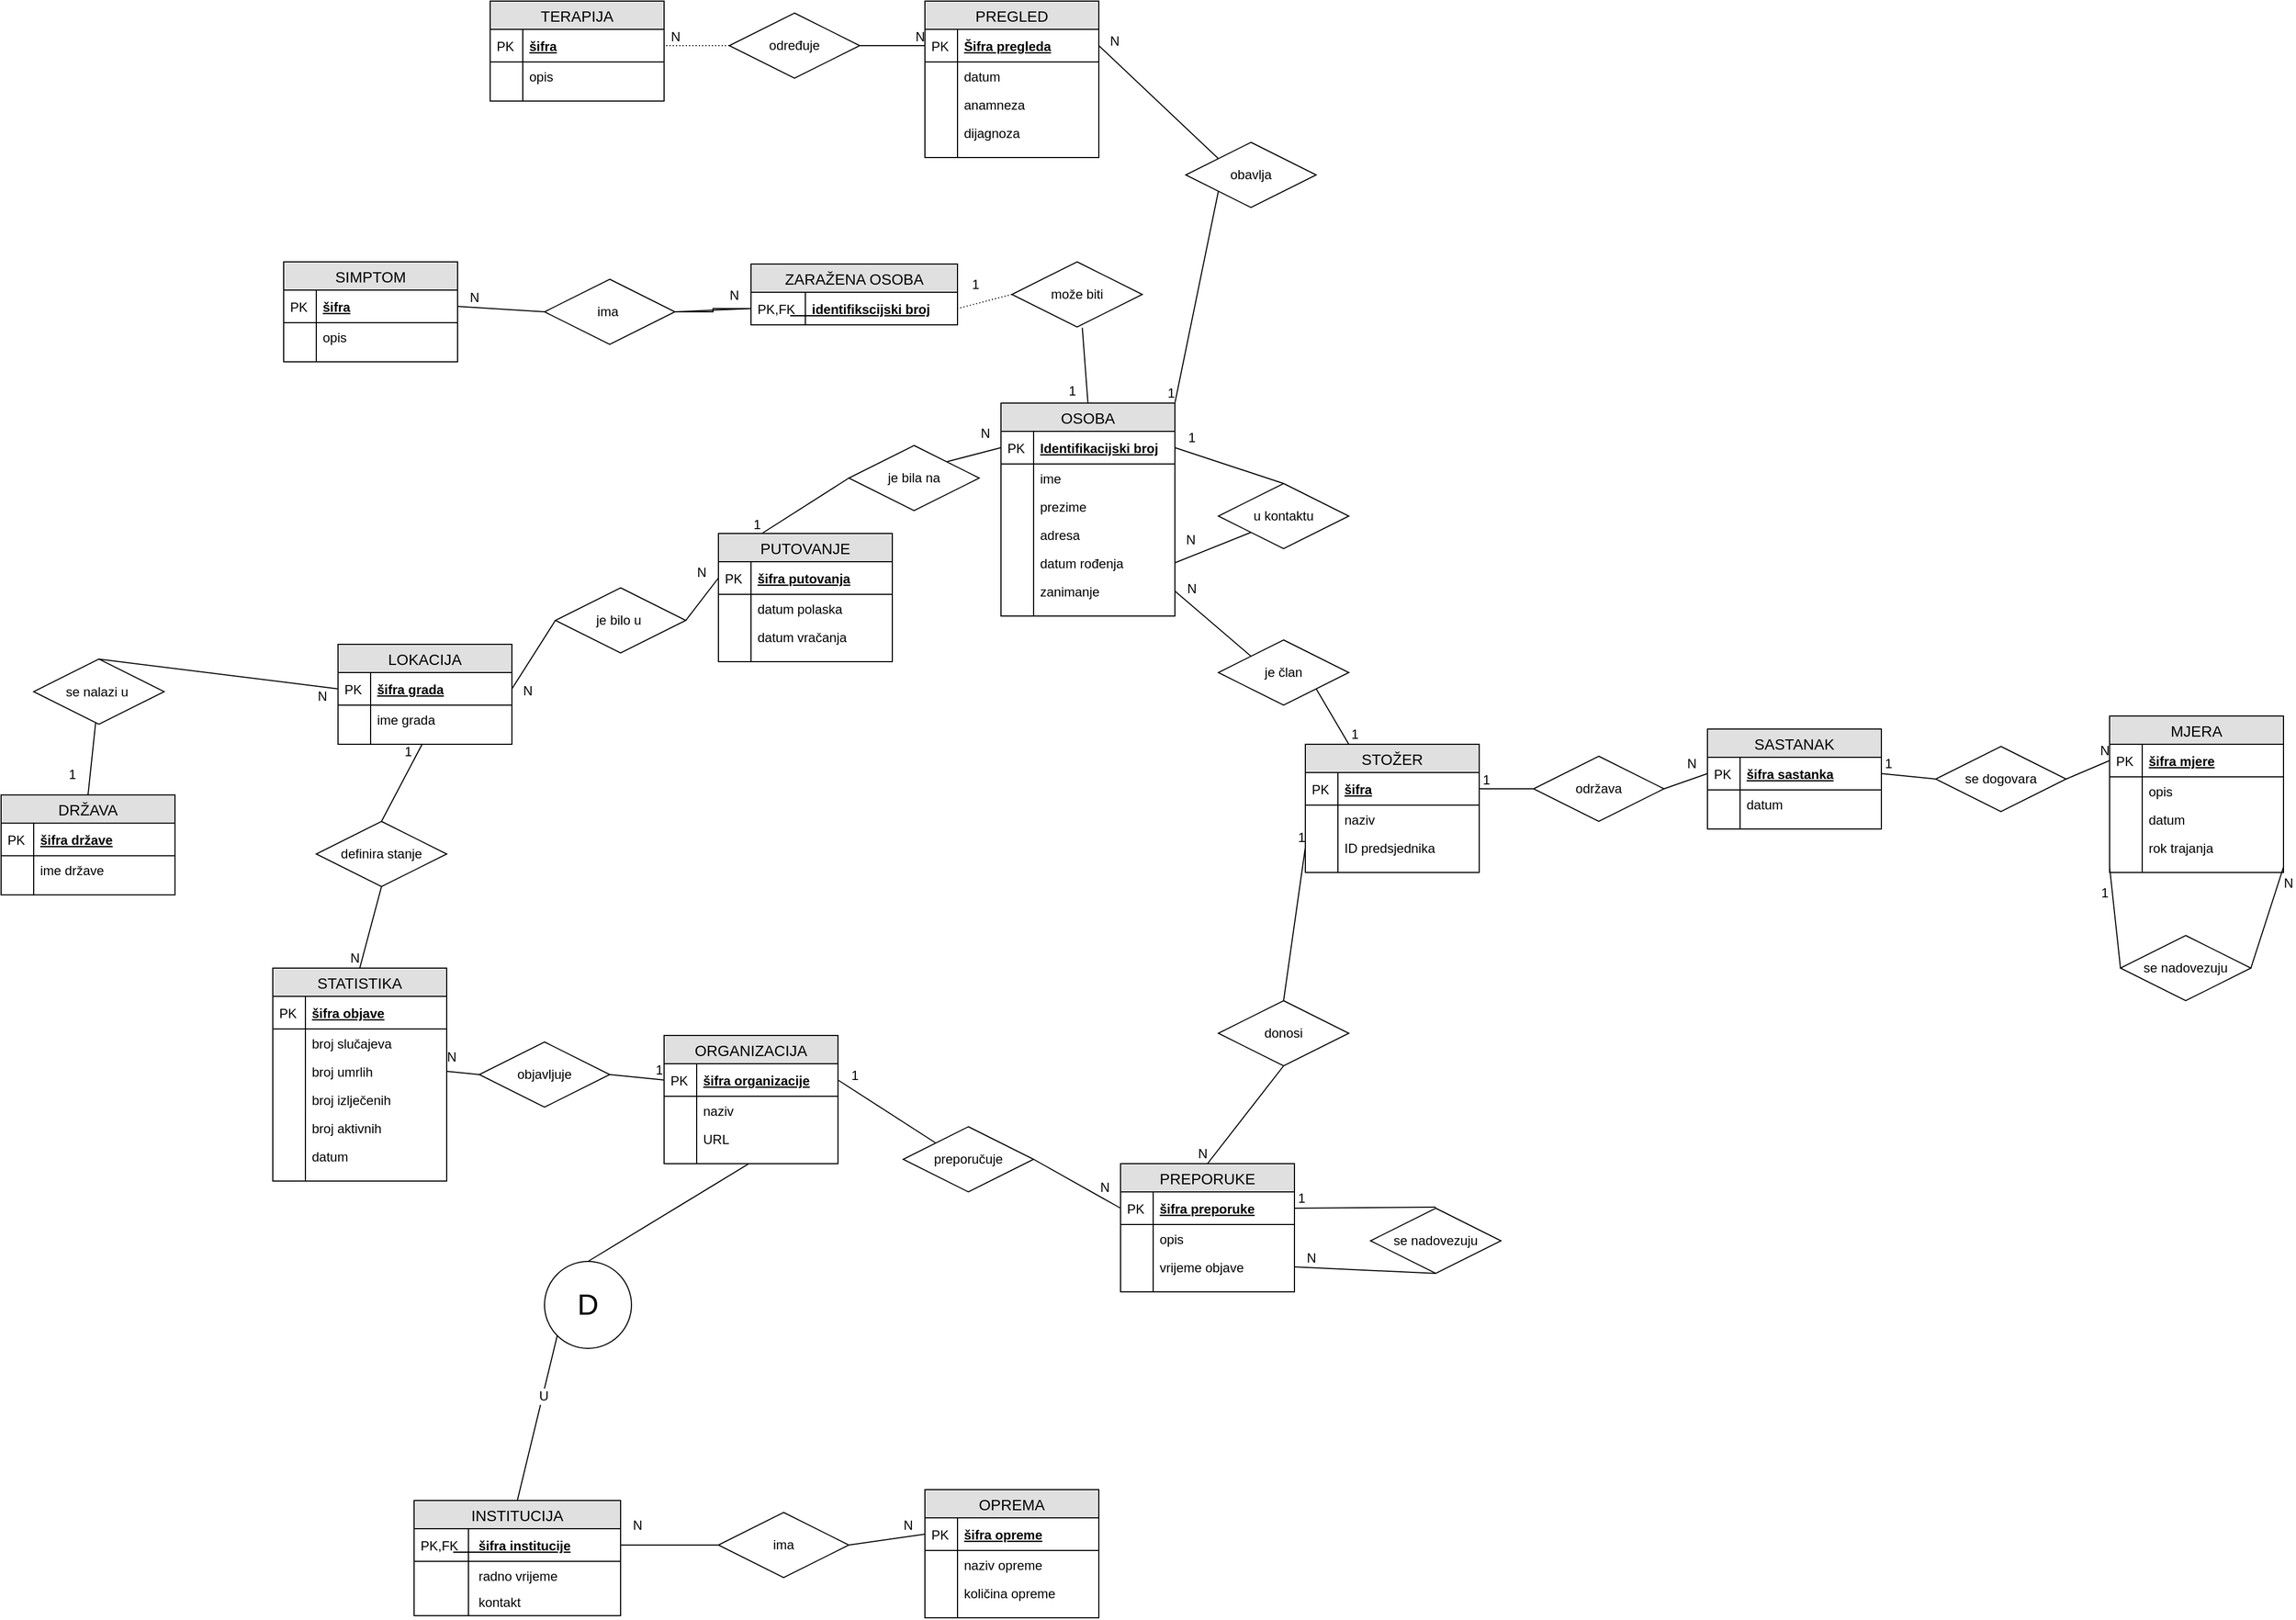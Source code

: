 <mxfile version="12.9.3"><diagram id="C5RBs43oDa-KdzZeNtuy" name="Page-1"><mxGraphModel dx="3128" dy="1784" grid="1" gridSize="10" guides="1" tooltips="1" connect="1" arrows="1" fold="1" page="1" pageScale="1" pageWidth="3300" pageHeight="2339" math="0" shadow="0"><root><mxCell id="WIyWlLk6GJQsqaUBKTNV-0"/><mxCell id="WIyWlLk6GJQsqaUBKTNV-1" parent="WIyWlLk6GJQsqaUBKTNV-0"/><mxCell id="STefcrKs05nDAQSmX8aF-0" value="određuje" style="shape=rhombus;perimeter=rhombusPerimeter;whiteSpace=wrap;html=1;align=center;" vertex="1" parent="WIyWlLk6GJQsqaUBKTNV-1"><mxGeometry x="1220" y="301" width="120" height="60" as="geometry"/></mxCell><mxCell id="STefcrKs05nDAQSmX8aF-11" value="" style="endArrow=none;html=1;rounded=0;strokeWidth=1;exitX=1;exitY=0.5;exitDx=0;exitDy=0;entryX=0;entryY=0.5;entryDx=0;entryDy=0;" edge="1" parent="WIyWlLk6GJQsqaUBKTNV-1" source="STefcrKs05nDAQSmX8aF-0" target="PLq3IB2CFsEca3S8XnLZ-79"><mxGeometry relative="1" as="geometry"><mxPoint x="1310" y="400" as="sourcePoint"/><mxPoint x="1470" y="400" as="targetPoint"/></mxGeometry></mxCell><mxCell id="STefcrKs05nDAQSmX8aF-12" value="N" style="resizable=0;html=1;align=right;verticalAlign=bottom;" connectable="0" vertex="1" parent="STefcrKs05nDAQSmX8aF-11"><mxGeometry x="1" relative="1" as="geometry"/></mxCell><mxCell id="STefcrKs05nDAQSmX8aF-26" value="je bilo u&amp;nbsp;" style="shape=rhombus;perimeter=rhombusPerimeter;whiteSpace=wrap;html=1;align=center;" vertex="1" parent="WIyWlLk6GJQsqaUBKTNV-1"><mxGeometry x="1060" y="830" width="120" height="60" as="geometry"/></mxCell><mxCell id="STefcrKs05nDAQSmX8aF-27" value="" style="endArrow=none;html=1;rounded=0;strokeWidth=1;exitX=1;exitY=0.5;exitDx=0;exitDy=0;entryX=0;entryY=0.5;entryDx=0;entryDy=0;" edge="1" parent="WIyWlLk6GJQsqaUBKTNV-1" source="STefcrKs05nDAQSmX8aF-26" target="1AtDA550wkUXPXbWn2KK-1"><mxGeometry relative="1" as="geometry"><mxPoint x="1140" y="800" as="sourcePoint"/><mxPoint x="1250" y="820" as="targetPoint"/></mxGeometry></mxCell><mxCell id="STefcrKs05nDAQSmX8aF-28" value="N" style="resizable=0;html=1;align=right;verticalAlign=bottom;" connectable="0" vertex="1" parent="STefcrKs05nDAQSmX8aF-27"><mxGeometry x="1" relative="1" as="geometry"><mxPoint x="-9.96" y="2.97" as="offset"/></mxGeometry></mxCell><mxCell id="STefcrKs05nDAQSmX8aF-29" value="" style="endArrow=none;html=1;rounded=0;strokeWidth=1;entryX=1;entryY=0.5;entryDx=0;entryDy=0;exitX=0;exitY=0.5;exitDx=0;exitDy=0;" edge="1" parent="WIyWlLk6GJQsqaUBKTNV-1" source="STefcrKs05nDAQSmX8aF-26" target="STefcrKs05nDAQSmX8aF-16"><mxGeometry relative="1" as="geometry"><mxPoint x="1080" y="940" as="sourcePoint"/><mxPoint x="1240" y="940" as="targetPoint"/></mxGeometry></mxCell><mxCell id="STefcrKs05nDAQSmX8aF-30" value="N" style="resizable=0;html=1;align=right;verticalAlign=bottom;" connectable="0" vertex="1" parent="STefcrKs05nDAQSmX8aF-29"><mxGeometry x="1" relative="1" as="geometry"><mxPoint x="19.92" y="10.12" as="offset"/></mxGeometry></mxCell><mxCell id="PLq3IB2CFsEca3S8XnLZ-56" value="OSOBA" style="swimlane;fontStyle=0;childLayout=stackLayout;horizontal=1;startSize=26;fillColor=#e0e0e0;horizontalStack=0;resizeParent=1;resizeParentMax=0;resizeLast=0;collapsible=1;marginBottom=0;swimlaneFillColor=#ffffff;align=center;fontSize=14;" parent="WIyWlLk6GJQsqaUBKTNV-1" vertex="1"><mxGeometry x="1470" y="660" width="160" height="196" as="geometry"/></mxCell><mxCell id="PLq3IB2CFsEca3S8XnLZ-57" value="Identifikacijski broj" style="shape=partialRectangle;top=0;left=0;right=0;bottom=1;align=left;verticalAlign=middle;fillColor=none;spacingLeft=34;spacingRight=4;overflow=hidden;rotatable=0;points=[[0,0.5],[1,0.5]];portConstraint=eastwest;dropTarget=0;fontStyle=5;fontSize=12;" parent="PLq3IB2CFsEca3S8XnLZ-56" vertex="1"><mxGeometry y="26" width="160" height="30" as="geometry"/></mxCell><mxCell id="PLq3IB2CFsEca3S8XnLZ-58" value="PK" style="shape=partialRectangle;top=0;left=0;bottom=0;fillColor=none;align=left;verticalAlign=middle;spacingLeft=4;spacingRight=4;overflow=hidden;rotatable=0;points=[];portConstraint=eastwest;part=1;fontSize=12;" parent="PLq3IB2CFsEca3S8XnLZ-57" vertex="1" connectable="0"><mxGeometry width="30" height="30" as="geometry"/></mxCell><mxCell id="PLq3IB2CFsEca3S8XnLZ-59" value="ime&#10;" style="shape=partialRectangle;top=0;left=0;right=0;bottom=0;align=left;verticalAlign=top;fillColor=none;spacingLeft=34;spacingRight=4;overflow=hidden;rotatable=0;points=[[0,0.5],[1,0.5]];portConstraint=eastwest;dropTarget=0;fontSize=12;" parent="PLq3IB2CFsEca3S8XnLZ-56" vertex="1"><mxGeometry y="56" width="160" height="26" as="geometry"/></mxCell><mxCell id="PLq3IB2CFsEca3S8XnLZ-60" value="" style="shape=partialRectangle;top=0;left=0;bottom=0;fillColor=none;align=left;verticalAlign=top;spacingLeft=4;spacingRight=4;overflow=hidden;rotatable=0;points=[];portConstraint=eastwest;part=1;fontSize=12;" parent="PLq3IB2CFsEca3S8XnLZ-59" vertex="1" connectable="0"><mxGeometry width="30" height="26" as="geometry"/></mxCell><mxCell id="PLq3IB2CFsEca3S8XnLZ-61" value="prezime" style="shape=partialRectangle;top=0;left=0;right=0;bottom=0;align=left;verticalAlign=top;fillColor=none;spacingLeft=34;spacingRight=4;overflow=hidden;rotatable=0;points=[[0,0.5],[1,0.5]];portConstraint=eastwest;dropTarget=0;fontSize=12;" parent="PLq3IB2CFsEca3S8XnLZ-56" vertex="1"><mxGeometry y="82" width="160" height="26" as="geometry"/></mxCell><mxCell id="PLq3IB2CFsEca3S8XnLZ-62" value="" style="shape=partialRectangle;top=0;left=0;bottom=0;fillColor=none;align=left;verticalAlign=top;spacingLeft=4;spacingRight=4;overflow=hidden;rotatable=0;points=[];portConstraint=eastwest;part=1;fontSize=12;" parent="PLq3IB2CFsEca3S8XnLZ-61" vertex="1" connectable="0"><mxGeometry width="30" height="26" as="geometry"/></mxCell><mxCell id="PLq3IB2CFsEca3S8XnLZ-63" value="adresa" style="shape=partialRectangle;top=0;left=0;right=0;bottom=0;align=left;verticalAlign=top;fillColor=none;spacingLeft=34;spacingRight=4;overflow=hidden;rotatable=0;points=[[0,0.5],[1,0.5]];portConstraint=eastwest;dropTarget=0;fontSize=12;" parent="PLq3IB2CFsEca3S8XnLZ-56" vertex="1"><mxGeometry y="108" width="160" height="26" as="geometry"/></mxCell><mxCell id="PLq3IB2CFsEca3S8XnLZ-64" value="" style="shape=partialRectangle;top=0;left=0;bottom=0;fillColor=none;align=left;verticalAlign=top;spacingLeft=4;spacingRight=4;overflow=hidden;rotatable=0;points=[];portConstraint=eastwest;part=1;fontSize=12;" parent="PLq3IB2CFsEca3S8XnLZ-63" vertex="1" connectable="0"><mxGeometry width="30" height="26" as="geometry"/></mxCell><mxCell id="PLq3IB2CFsEca3S8XnLZ-65" value="datum rođenja&#10;" style="shape=partialRectangle;top=0;left=0;right=0;bottom=0;align=left;verticalAlign=top;fillColor=none;spacingLeft=34;spacingRight=4;overflow=hidden;rotatable=0;points=[[0,0.5],[1,0.5]];portConstraint=eastwest;dropTarget=0;fontSize=12;" parent="PLq3IB2CFsEca3S8XnLZ-56" vertex="1"><mxGeometry y="134" width="160" height="26" as="geometry"/></mxCell><mxCell id="PLq3IB2CFsEca3S8XnLZ-66" value="" style="shape=partialRectangle;top=0;left=0;bottom=0;fillColor=none;align=left;verticalAlign=top;spacingLeft=4;spacingRight=4;overflow=hidden;rotatable=0;points=[];portConstraint=eastwest;part=1;fontSize=12;" parent="PLq3IB2CFsEca3S8XnLZ-65" vertex="1" connectable="0"><mxGeometry width="30" height="26" as="geometry"/></mxCell><mxCell id="PLq3IB2CFsEca3S8XnLZ-70" value="zanimanje" style="shape=partialRectangle;top=0;left=0;right=0;bottom=0;align=left;verticalAlign=top;fillColor=none;spacingLeft=34;spacingRight=4;overflow=hidden;rotatable=0;points=[[0,0.5],[1,0.5]];portConstraint=eastwest;dropTarget=0;fontSize=12;" parent="PLq3IB2CFsEca3S8XnLZ-56" vertex="1"><mxGeometry y="160" width="160" height="26" as="geometry"/></mxCell><mxCell id="PLq3IB2CFsEca3S8XnLZ-71" value="" style="shape=partialRectangle;top=0;left=0;bottom=0;fillColor=none;align=left;verticalAlign=top;spacingLeft=4;spacingRight=4;overflow=hidden;rotatable=0;points=[];portConstraint=eastwest;part=1;fontSize=12;" parent="PLq3IB2CFsEca3S8XnLZ-70" vertex="1" connectable="0"><mxGeometry width="30" height="26" as="geometry"/></mxCell><mxCell id="PLq3IB2CFsEca3S8XnLZ-68" value="" style="shape=partialRectangle;top=0;left=0;right=0;bottom=0;align=left;verticalAlign=top;fillColor=none;spacingLeft=34;spacingRight=4;overflow=hidden;rotatable=0;points=[[0,0.5],[1,0.5]];portConstraint=eastwest;dropTarget=0;fontSize=12;" parent="PLq3IB2CFsEca3S8XnLZ-56" vertex="1"><mxGeometry y="186" width="160" height="10" as="geometry"/></mxCell><mxCell id="PLq3IB2CFsEca3S8XnLZ-69" value="" style="shape=partialRectangle;top=0;left=0;bottom=0;fillColor=none;align=left;verticalAlign=top;spacingLeft=4;spacingRight=4;overflow=hidden;rotatable=0;points=[];portConstraint=eastwest;part=1;fontSize=12;" parent="PLq3IB2CFsEca3S8XnLZ-68" vertex="1" connectable="0"><mxGeometry width="30" height="10" as="geometry"/></mxCell><mxCell id="PLq3IB2CFsEca3S8XnLZ-113" value="SIMPTOM" style="swimlane;fontStyle=0;childLayout=stackLayout;horizontal=1;startSize=26;fillColor=#e0e0e0;horizontalStack=0;resizeParent=1;resizeParentMax=0;resizeLast=0;collapsible=1;marginBottom=0;swimlaneFillColor=#ffffff;align=center;fontSize=14;" parent="WIyWlLk6GJQsqaUBKTNV-1" vertex="1"><mxGeometry x="810" y="530" width="160" height="92" as="geometry"/></mxCell><mxCell id="PLq3IB2CFsEca3S8XnLZ-114" value="šifra" style="shape=partialRectangle;top=0;left=0;right=0;bottom=1;align=left;verticalAlign=middle;fillColor=none;spacingLeft=34;spacingRight=4;overflow=hidden;rotatable=0;points=[[0,0.5],[1,0.5]];portConstraint=eastwest;dropTarget=0;fontStyle=5;fontSize=12;" parent="PLq3IB2CFsEca3S8XnLZ-113" vertex="1"><mxGeometry y="26" width="160" height="30" as="geometry"/></mxCell><mxCell id="PLq3IB2CFsEca3S8XnLZ-115" value="PK" style="shape=partialRectangle;top=0;left=0;bottom=0;fillColor=none;align=left;verticalAlign=middle;spacingLeft=4;spacingRight=4;overflow=hidden;rotatable=0;points=[];portConstraint=eastwest;part=1;fontSize=12;" parent="PLq3IB2CFsEca3S8XnLZ-114" vertex="1" connectable="0"><mxGeometry width="30" height="30" as="geometry"/></mxCell><mxCell id="PLq3IB2CFsEca3S8XnLZ-116" value="opis" style="shape=partialRectangle;top=0;left=0;right=0;bottom=0;align=left;verticalAlign=top;fillColor=none;spacingLeft=34;spacingRight=4;overflow=hidden;rotatable=0;points=[[0,0.5],[1,0.5]];portConstraint=eastwest;dropTarget=0;fontSize=12;" parent="PLq3IB2CFsEca3S8XnLZ-113" vertex="1"><mxGeometry y="56" width="160" height="26" as="geometry"/></mxCell><mxCell id="PLq3IB2CFsEca3S8XnLZ-117" value="" style="shape=partialRectangle;top=0;left=0;bottom=0;fillColor=none;align=left;verticalAlign=top;spacingLeft=4;spacingRight=4;overflow=hidden;rotatable=0;points=[];portConstraint=eastwest;part=1;fontSize=12;" parent="PLq3IB2CFsEca3S8XnLZ-116" vertex="1" connectable="0"><mxGeometry width="30" height="26" as="geometry"/></mxCell><mxCell id="PLq3IB2CFsEca3S8XnLZ-122" value="" style="shape=partialRectangle;top=0;left=0;right=0;bottom=0;align=left;verticalAlign=top;fillColor=none;spacingLeft=34;spacingRight=4;overflow=hidden;rotatable=0;points=[[0,0.5],[1,0.5]];portConstraint=eastwest;dropTarget=0;fontSize=12;" parent="PLq3IB2CFsEca3S8XnLZ-113" vertex="1"><mxGeometry y="82" width="160" height="10" as="geometry"/></mxCell><mxCell id="PLq3IB2CFsEca3S8XnLZ-123" value="" style="shape=partialRectangle;top=0;left=0;bottom=0;fillColor=none;align=left;verticalAlign=top;spacingLeft=4;spacingRight=4;overflow=hidden;rotatable=0;points=[];portConstraint=eastwest;part=1;fontSize=12;" parent="PLq3IB2CFsEca3S8XnLZ-122" vertex="1" connectable="0"><mxGeometry width="30" height="10" as="geometry"/></mxCell><mxCell id="STefcrKs05nDAQSmX8aF-15" value="LOKACIJA" style="swimlane;fontStyle=0;childLayout=stackLayout;horizontal=1;startSize=26;fillColor=#e0e0e0;horizontalStack=0;resizeParent=1;resizeParentMax=0;resizeLast=0;collapsible=1;marginBottom=0;swimlaneFillColor=#ffffff;align=center;fontSize=14;" vertex="1" parent="WIyWlLk6GJQsqaUBKTNV-1"><mxGeometry x="860" y="882" width="160" height="92" as="geometry"/></mxCell><mxCell id="STefcrKs05nDAQSmX8aF-16" value="šifra grada" style="shape=partialRectangle;top=0;left=0;right=0;bottom=1;align=left;verticalAlign=middle;fillColor=none;spacingLeft=34;spacingRight=4;overflow=hidden;rotatable=0;points=[[0,0.5],[1,0.5]];portConstraint=eastwest;dropTarget=0;fontStyle=5;fontSize=12;" vertex="1" parent="STefcrKs05nDAQSmX8aF-15"><mxGeometry y="26" width="160" height="30" as="geometry"/></mxCell><mxCell id="STefcrKs05nDAQSmX8aF-17" value="PK" style="shape=partialRectangle;top=0;left=0;bottom=0;fillColor=none;align=left;verticalAlign=middle;spacingLeft=4;spacingRight=4;overflow=hidden;rotatable=0;points=[];portConstraint=eastwest;part=1;fontSize=12;" vertex="1" connectable="0" parent="STefcrKs05nDAQSmX8aF-16"><mxGeometry width="30" height="30" as="geometry"/></mxCell><mxCell id="STefcrKs05nDAQSmX8aF-18" value="ime grada" style="shape=partialRectangle;top=0;left=0;right=0;bottom=0;align=left;verticalAlign=top;fillColor=none;spacingLeft=34;spacingRight=4;overflow=hidden;rotatable=0;points=[[0,0.5],[1,0.5]];portConstraint=eastwest;dropTarget=0;fontSize=12;" vertex="1" parent="STefcrKs05nDAQSmX8aF-15"><mxGeometry y="56" width="160" height="26" as="geometry"/></mxCell><mxCell id="STefcrKs05nDAQSmX8aF-19" value="" style="shape=partialRectangle;top=0;left=0;bottom=0;fillColor=none;align=left;verticalAlign=top;spacingLeft=4;spacingRight=4;overflow=hidden;rotatable=0;points=[];portConstraint=eastwest;part=1;fontSize=12;" vertex="1" connectable="0" parent="STefcrKs05nDAQSmX8aF-18"><mxGeometry width="30" height="26" as="geometry"/></mxCell><mxCell id="STefcrKs05nDAQSmX8aF-24" value="" style="shape=partialRectangle;top=0;left=0;right=0;bottom=0;align=left;verticalAlign=top;fillColor=none;spacingLeft=34;spacingRight=4;overflow=hidden;rotatable=0;points=[[0,0.5],[1,0.5]];portConstraint=eastwest;dropTarget=0;fontSize=12;" vertex="1" parent="STefcrKs05nDAQSmX8aF-15"><mxGeometry y="82" width="160" height="10" as="geometry"/></mxCell><mxCell id="STefcrKs05nDAQSmX8aF-25" value="" style="shape=partialRectangle;top=0;left=0;bottom=0;fillColor=none;align=left;verticalAlign=top;spacingLeft=4;spacingRight=4;overflow=hidden;rotatable=0;points=[];portConstraint=eastwest;part=1;fontSize=12;" vertex="1" connectable="0" parent="STefcrKs05nDAQSmX8aF-24"><mxGeometry width="30" height="10" as="geometry"/></mxCell><mxCell id="PLq3IB2CFsEca3S8XnLZ-201" value="PREPORUKE" style="swimlane;fontStyle=0;childLayout=stackLayout;horizontal=1;startSize=26;fillColor=#e0e0e0;horizontalStack=0;resizeParent=1;resizeParentMax=0;resizeLast=0;collapsible=1;marginBottom=0;swimlaneFillColor=#ffffff;align=center;fontSize=14;" parent="WIyWlLk6GJQsqaUBKTNV-1" vertex="1"><mxGeometry x="1580" y="1360" width="160" height="118" as="geometry"/></mxCell><mxCell id="PLq3IB2CFsEca3S8XnLZ-202" value="šifra preporuke" style="shape=partialRectangle;top=0;left=0;right=0;bottom=1;align=left;verticalAlign=middle;fillColor=none;spacingLeft=34;spacingRight=4;overflow=hidden;rotatable=0;points=[[0,0.5],[1,0.5]];portConstraint=eastwest;dropTarget=0;fontStyle=5;fontSize=12;" parent="PLq3IB2CFsEca3S8XnLZ-201" vertex="1"><mxGeometry y="26" width="160" height="30" as="geometry"/></mxCell><mxCell id="PLq3IB2CFsEca3S8XnLZ-203" value="PK" style="shape=partialRectangle;top=0;left=0;bottom=0;fillColor=none;align=left;verticalAlign=middle;spacingLeft=4;spacingRight=4;overflow=hidden;rotatable=0;points=[];portConstraint=eastwest;part=1;fontSize=12;" parent="PLq3IB2CFsEca3S8XnLZ-202" vertex="1" connectable="0"><mxGeometry width="30" height="30" as="geometry"/></mxCell><mxCell id="PLq3IB2CFsEca3S8XnLZ-204" value="opis" style="shape=partialRectangle;top=0;left=0;right=0;bottom=0;align=left;verticalAlign=top;fillColor=none;spacingLeft=34;spacingRight=4;overflow=hidden;rotatable=0;points=[[0,0.5],[1,0.5]];portConstraint=eastwest;dropTarget=0;fontSize=12;" parent="PLq3IB2CFsEca3S8XnLZ-201" vertex="1"><mxGeometry y="56" width="160" height="26" as="geometry"/></mxCell><mxCell id="PLq3IB2CFsEca3S8XnLZ-205" value="" style="shape=partialRectangle;top=0;left=0;bottom=0;fillColor=none;align=left;verticalAlign=top;spacingLeft=4;spacingRight=4;overflow=hidden;rotatable=0;points=[];portConstraint=eastwest;part=1;fontSize=12;" parent="PLq3IB2CFsEca3S8XnLZ-204" vertex="1" connectable="0"><mxGeometry width="30" height="26" as="geometry"/></mxCell><mxCell id="PLq3IB2CFsEca3S8XnLZ-206" value="vrijeme objave" style="shape=partialRectangle;top=0;left=0;right=0;bottom=0;align=left;verticalAlign=top;fillColor=none;spacingLeft=34;spacingRight=4;overflow=hidden;rotatable=0;points=[[0,0.5],[1,0.5]];portConstraint=eastwest;dropTarget=0;fontSize=12;" parent="PLq3IB2CFsEca3S8XnLZ-201" vertex="1"><mxGeometry y="82" width="160" height="26" as="geometry"/></mxCell><mxCell id="PLq3IB2CFsEca3S8XnLZ-207" value="" style="shape=partialRectangle;top=0;left=0;bottom=0;fillColor=none;align=left;verticalAlign=top;spacingLeft=4;spacingRight=4;overflow=hidden;rotatable=0;points=[];portConstraint=eastwest;part=1;fontSize=12;" parent="PLq3IB2CFsEca3S8XnLZ-206" vertex="1" connectable="0"><mxGeometry width="30" height="26" as="geometry"/></mxCell><mxCell id="PLq3IB2CFsEca3S8XnLZ-210" value="" style="shape=partialRectangle;top=0;left=0;right=0;bottom=0;align=left;verticalAlign=top;fillColor=none;spacingLeft=34;spacingRight=4;overflow=hidden;rotatable=0;points=[[0,0.5],[1,0.5]];portConstraint=eastwest;dropTarget=0;fontSize=12;" parent="PLq3IB2CFsEca3S8XnLZ-201" vertex="1"><mxGeometry y="108" width="160" height="10" as="geometry"/></mxCell><mxCell id="PLq3IB2CFsEca3S8XnLZ-211" value="" style="shape=partialRectangle;top=0;left=0;bottom=0;fillColor=none;align=left;verticalAlign=top;spacingLeft=4;spacingRight=4;overflow=hidden;rotatable=0;points=[];portConstraint=eastwest;part=1;fontSize=12;" parent="PLq3IB2CFsEca3S8XnLZ-210" vertex="1" connectable="0"><mxGeometry width="30" height="10" as="geometry"/></mxCell><mxCell id="STefcrKs05nDAQSmX8aF-31" value="se nalazi u&amp;nbsp;" style="shape=rhombus;perimeter=rhombusPerimeter;whiteSpace=wrap;html=1;align=center;" vertex="1" parent="WIyWlLk6GJQsqaUBKTNV-1"><mxGeometry x="580" y="895.58" width="120" height="60" as="geometry"/></mxCell><mxCell id="STefcrKs05nDAQSmX8aF-32" value="" style="endArrow=none;html=1;rounded=0;strokeWidth=1;entryX=0.5;entryY=0;entryDx=0;entryDy=0;" edge="1" parent="WIyWlLk6GJQsqaUBKTNV-1" source="STefcrKs05nDAQSmX8aF-31" target="PLq3IB2CFsEca3S8XnLZ-139"><mxGeometry relative="1" as="geometry"><mxPoint x="640" y="955.58" as="sourcePoint"/><mxPoint x="640" y="1115.58" as="targetPoint"/></mxGeometry></mxCell><mxCell id="STefcrKs05nDAQSmX8aF-33" value="1" style="resizable=0;html=1;align=right;verticalAlign=bottom;" connectable="0" vertex="1" parent="STefcrKs05nDAQSmX8aF-32"><mxGeometry x="1" relative="1" as="geometry"><mxPoint x="-10.01" y="-9.93" as="offset"/></mxGeometry></mxCell><mxCell id="STefcrKs05nDAQSmX8aF-34" value="" style="endArrow=none;html=1;rounded=0;strokeWidth=1;exitX=0.5;exitY=0;exitDx=0;exitDy=0;entryX=0;entryY=0.5;entryDx=0;entryDy=0;" edge="1" parent="WIyWlLk6GJQsqaUBKTNV-1" source="STefcrKs05nDAQSmX8aF-31" target="STefcrKs05nDAQSmX8aF-16"><mxGeometry relative="1" as="geometry"><mxPoint x="1030" y="1040" as="sourcePoint"/><mxPoint x="1190" y="1040" as="targetPoint"/></mxGeometry></mxCell><mxCell id="STefcrKs05nDAQSmX8aF-35" value="N" style="resizable=0;html=1;align=right;verticalAlign=bottom;" connectable="0" vertex="1" parent="STefcrKs05nDAQSmX8aF-34"><mxGeometry x="1" relative="1" as="geometry"><mxPoint x="-9.68" y="15.04" as="offset"/></mxGeometry></mxCell><mxCell id="STefcrKs05nDAQSmX8aF-49" value="" style="endArrow=none;html=1;rounded=0;strokeWidth=1;entryX=1;entryY=0.5;entryDx=0;entryDy=0;exitX=0;exitY=0.5;exitDx=0;exitDy=0;" edge="1" parent="WIyWlLk6GJQsqaUBKTNV-1" source="STefcrKs05nDAQSmX8aF-51" target="PLq3IB2CFsEca3S8XnLZ-114"><mxGeometry relative="1" as="geometry"><mxPoint x="1110" y="571" as="sourcePoint"/><mxPoint x="1370" y="590" as="targetPoint"/></mxGeometry></mxCell><mxCell id="STefcrKs05nDAQSmX8aF-50" value="N" style="resizable=0;html=1;align=right;verticalAlign=bottom;" connectable="0" vertex="1" parent="STefcrKs05nDAQSmX8aF-49"><mxGeometry x="1" relative="1" as="geometry"><mxPoint x="20.29" as="offset"/></mxGeometry></mxCell><mxCell id="STefcrKs05nDAQSmX8aF-51" value="ima&amp;nbsp;" style="shape=rhombus;perimeter=rhombusPerimeter;whiteSpace=wrap;html=1;align=center;" vertex="1" parent="WIyWlLk6GJQsqaUBKTNV-1"><mxGeometry x="1050" y="546" width="120" height="60" as="geometry"/></mxCell><mxCell id="STefcrKs05nDAQSmX8aF-52" value="" style="endArrow=none;html=1;rounded=0;strokeWidth=1;exitX=1;exitY=0.5;exitDx=0;exitDy=0;entryX=0;entryY=0.5;entryDx=0;entryDy=0;" edge="1" parent="WIyWlLk6GJQsqaUBKTNV-1" source="STefcrKs05nDAQSmX8aF-51" target="STefcrKs05nDAQSmX8aF-39"><mxGeometry relative="1" as="geometry"><mxPoint x="1050" y="660" as="sourcePoint"/><mxPoint x="1210" y="660" as="targetPoint"/></mxGeometry></mxCell><mxCell id="STefcrKs05nDAQSmX8aF-53" value="N" style="resizable=0;html=1;align=right;verticalAlign=bottom;" connectable="0" vertex="1" parent="STefcrKs05nDAQSmX8aF-52"><mxGeometry x="1" relative="1" as="geometry"><mxPoint x="-10.17" y="-3.03" as="offset"/></mxGeometry></mxCell><mxCell id="STefcrKs05nDAQSmX8aF-54" value="može biti" style="shape=rhombus;perimeter=rhombusPerimeter;whiteSpace=wrap;html=1;align=center;" vertex="1" parent="WIyWlLk6GJQsqaUBKTNV-1"><mxGeometry x="1480" y="530" width="120" height="60" as="geometry"/></mxCell><mxCell id="STefcrKs05nDAQSmX8aF-38" value="ZARAŽENA OSOBA" style="swimlane;fontStyle=0;childLayout=stackLayout;horizontal=1;startSize=26;fillColor=#e0e0e0;horizontalStack=0;resizeParent=1;resizeParentMax=0;resizeLast=0;collapsible=1;marginBottom=0;swimlaneFillColor=#ffffff;align=center;fontSize=14;" vertex="1" parent="WIyWlLk6GJQsqaUBKTNV-1"><mxGeometry x="1240" y="532" width="190" height="56" as="geometry"/></mxCell><mxCell id="STefcrKs05nDAQSmX8aF-39" value="      identifikscijski broj" style="shape=partialRectangle;top=0;left=0;right=0;bottom=1;align=left;verticalAlign=middle;fillColor=none;spacingLeft=34;spacingRight=4;overflow=hidden;rotatable=0;points=[[0,0.5],[1,0.5]];portConstraint=eastwest;dropTarget=0;fontStyle=5;fontSize=12;" vertex="1" parent="STefcrKs05nDAQSmX8aF-38"><mxGeometry y="26" width="190" height="30" as="geometry"/></mxCell><mxCell id="STefcrKs05nDAQSmX8aF-40" value="PK,FK" style="shape=partialRectangle;top=0;left=0;bottom=0;fillColor=none;align=left;verticalAlign=middle;spacingLeft=4;spacingRight=4;overflow=hidden;rotatable=0;points=[];portConstraint=eastwest;part=1;fontSize=12;" vertex="1" connectable="0" parent="STefcrKs05nDAQSmX8aF-39"><mxGeometry width="50" height="30" as="geometry"/></mxCell><mxCell id="STefcrKs05nDAQSmX8aF-55" value="" style="endArrow=none;html=1;rounded=0;dashed=1;dashPattern=1 2;strokeWidth=1;entryX=1;entryY=0.5;entryDx=0;entryDy=0;exitX=0;exitY=0.5;exitDx=0;exitDy=0;" edge="1" parent="WIyWlLk6GJQsqaUBKTNV-1" source="STefcrKs05nDAQSmX8aF-54" target="STefcrKs05nDAQSmX8aF-39"><mxGeometry relative="1" as="geometry"><mxPoint x="1270" y="660" as="sourcePoint"/><mxPoint x="1410" y="640" as="targetPoint"/></mxGeometry></mxCell><mxCell id="STefcrKs05nDAQSmX8aF-56" value="1" style="resizable=0;html=1;align=right;verticalAlign=bottom;" connectable="0" vertex="1" parent="STefcrKs05nDAQSmX8aF-55"><mxGeometry x="1" relative="1" as="geometry"><mxPoint x="20.09" y="-13.01" as="offset"/></mxGeometry></mxCell><mxCell id="STefcrKs05nDAQSmX8aF-57" value="" style="endArrow=none;html=1;rounded=0;strokeWidth=1;exitX=0.54;exitY=1.012;exitDx=0;exitDy=0;exitPerimeter=0;entryX=0.5;entryY=0;entryDx=0;entryDy=0;" edge="1" parent="WIyWlLk6GJQsqaUBKTNV-1" source="STefcrKs05nDAQSmX8aF-54" target="PLq3IB2CFsEca3S8XnLZ-56"><mxGeometry relative="1" as="geometry"><mxPoint x="1350" y="620" as="sourcePoint"/><mxPoint x="1510" y="620" as="targetPoint"/></mxGeometry></mxCell><mxCell id="STefcrKs05nDAQSmX8aF-58" value="1" style="resizable=0;html=1;align=right;verticalAlign=bottom;" connectable="0" vertex="1" parent="STefcrKs05nDAQSmX8aF-57"><mxGeometry x="1" relative="1" as="geometry"><mxPoint x="-10.01" y="-2.12" as="offset"/></mxGeometry></mxCell><mxCell id="STefcrKs05nDAQSmX8aF-61" value="obavlja" style="shape=rhombus;perimeter=rhombusPerimeter;whiteSpace=wrap;html=1;align=center;" vertex="1" parent="WIyWlLk6GJQsqaUBKTNV-1"><mxGeometry x="1640" y="420" width="120" height="60" as="geometry"/></mxCell><mxCell id="PLq3IB2CFsEca3S8XnLZ-78" value="PREGLED" style="swimlane;fontStyle=0;childLayout=stackLayout;horizontal=1;startSize=26;fillColor=#e0e0e0;horizontalStack=0;resizeParent=1;resizeParentMax=0;resizeLast=0;collapsible=1;marginBottom=0;swimlaneFillColor=#ffffff;align=center;fontSize=14;" parent="WIyWlLk6GJQsqaUBKTNV-1" vertex="1"><mxGeometry x="1400" y="290" width="160" height="144" as="geometry"/></mxCell><mxCell id="PLq3IB2CFsEca3S8XnLZ-79" value="Šifra pregleda" style="shape=partialRectangle;top=0;left=0;right=0;bottom=1;align=left;verticalAlign=middle;fillColor=none;spacingLeft=34;spacingRight=4;overflow=hidden;rotatable=0;points=[[0,0.5],[1,0.5]];portConstraint=eastwest;dropTarget=0;fontStyle=5;fontSize=12;" parent="PLq3IB2CFsEca3S8XnLZ-78" vertex="1"><mxGeometry y="26" width="160" height="30" as="geometry"/></mxCell><mxCell id="PLq3IB2CFsEca3S8XnLZ-80" value="PK" style="shape=partialRectangle;top=0;left=0;bottom=0;fillColor=none;align=left;verticalAlign=middle;spacingLeft=4;spacingRight=4;overflow=hidden;rotatable=0;points=[];portConstraint=eastwest;part=1;fontSize=12;" parent="PLq3IB2CFsEca3S8XnLZ-79" vertex="1" connectable="0"><mxGeometry width="30" height="30" as="geometry"/></mxCell><mxCell id="PLq3IB2CFsEca3S8XnLZ-81" value="datum" style="shape=partialRectangle;top=0;left=0;right=0;bottom=0;align=left;verticalAlign=top;fillColor=none;spacingLeft=34;spacingRight=4;overflow=hidden;rotatable=0;points=[[0,0.5],[1,0.5]];portConstraint=eastwest;dropTarget=0;fontSize=12;" parent="PLq3IB2CFsEca3S8XnLZ-78" vertex="1"><mxGeometry y="56" width="160" height="26" as="geometry"/></mxCell><mxCell id="PLq3IB2CFsEca3S8XnLZ-82" value="" style="shape=partialRectangle;top=0;left=0;bottom=0;fillColor=none;align=left;verticalAlign=top;spacingLeft=4;spacingRight=4;overflow=hidden;rotatable=0;points=[];portConstraint=eastwest;part=1;fontSize=12;" parent="PLq3IB2CFsEca3S8XnLZ-81" vertex="1" connectable="0"><mxGeometry width="30" height="26" as="geometry"/></mxCell><mxCell id="PLq3IB2CFsEca3S8XnLZ-83" value="anamneza" style="shape=partialRectangle;top=0;left=0;right=0;bottom=0;align=left;verticalAlign=top;fillColor=none;spacingLeft=34;spacingRight=4;overflow=hidden;rotatable=0;points=[[0,0.5],[1,0.5]];portConstraint=eastwest;dropTarget=0;fontSize=12;" parent="PLq3IB2CFsEca3S8XnLZ-78" vertex="1"><mxGeometry y="82" width="160" height="26" as="geometry"/></mxCell><mxCell id="PLq3IB2CFsEca3S8XnLZ-84" value="" style="shape=partialRectangle;top=0;left=0;bottom=0;fillColor=none;align=left;verticalAlign=top;spacingLeft=4;spacingRight=4;overflow=hidden;rotatable=0;points=[];portConstraint=eastwest;part=1;fontSize=12;" parent="PLq3IB2CFsEca3S8XnLZ-83" vertex="1" connectable="0"><mxGeometry width="30" height="26" as="geometry"/></mxCell><mxCell id="PLq3IB2CFsEca3S8XnLZ-85" value="dijagnoza" style="shape=partialRectangle;top=0;left=0;right=0;bottom=0;align=left;verticalAlign=top;fillColor=none;spacingLeft=34;spacingRight=4;overflow=hidden;rotatable=0;points=[[0,0.5],[1,0.5]];portConstraint=eastwest;dropTarget=0;fontSize=12;" parent="PLq3IB2CFsEca3S8XnLZ-78" vertex="1"><mxGeometry y="108" width="160" height="26" as="geometry"/></mxCell><mxCell id="PLq3IB2CFsEca3S8XnLZ-86" value="" style="shape=partialRectangle;top=0;left=0;bottom=0;fillColor=none;align=left;verticalAlign=top;spacingLeft=4;spacingRight=4;overflow=hidden;rotatable=0;points=[];portConstraint=eastwest;part=1;fontSize=12;" parent="PLq3IB2CFsEca3S8XnLZ-85" vertex="1" connectable="0"><mxGeometry width="30" height="26" as="geometry"/></mxCell><mxCell id="PLq3IB2CFsEca3S8XnLZ-87" value="" style="shape=partialRectangle;top=0;left=0;right=0;bottom=0;align=left;verticalAlign=top;fillColor=none;spacingLeft=34;spacingRight=4;overflow=hidden;rotatable=0;points=[[0,0.5],[1,0.5]];portConstraint=eastwest;dropTarget=0;fontSize=12;" parent="PLq3IB2CFsEca3S8XnLZ-78" vertex="1"><mxGeometry y="134" width="160" height="10" as="geometry"/></mxCell><mxCell id="PLq3IB2CFsEca3S8XnLZ-88" value="" style="shape=partialRectangle;top=0;left=0;bottom=0;fillColor=none;align=left;verticalAlign=top;spacingLeft=4;spacingRight=4;overflow=hidden;rotatable=0;points=[];portConstraint=eastwest;part=1;fontSize=12;" parent="PLq3IB2CFsEca3S8XnLZ-87" vertex="1" connectable="0"><mxGeometry width="30" height="10" as="geometry"/></mxCell><mxCell id="PLq3IB2CFsEca3S8XnLZ-89" value="TERAPIJA" style="swimlane;fontStyle=0;childLayout=stackLayout;horizontal=1;startSize=26;fillColor=#e0e0e0;horizontalStack=0;resizeParent=1;resizeParentMax=0;resizeLast=0;collapsible=1;marginBottom=0;swimlaneFillColor=#ffffff;align=center;fontSize=14;" parent="WIyWlLk6GJQsqaUBKTNV-1" vertex="1"><mxGeometry x="1000" y="290" width="160" height="92" as="geometry"/></mxCell><mxCell id="PLq3IB2CFsEca3S8XnLZ-90" value="šifra" style="shape=partialRectangle;top=0;left=0;right=0;bottom=1;align=left;verticalAlign=middle;fillColor=none;spacingLeft=34;spacingRight=4;overflow=hidden;rotatable=0;points=[[0,0.5],[1,0.5]];portConstraint=eastwest;dropTarget=0;fontStyle=5;fontSize=12;" parent="PLq3IB2CFsEca3S8XnLZ-89" vertex="1"><mxGeometry y="26" width="160" height="30" as="geometry"/></mxCell><mxCell id="PLq3IB2CFsEca3S8XnLZ-91" value="PK" style="shape=partialRectangle;top=0;left=0;bottom=0;fillColor=none;align=left;verticalAlign=middle;spacingLeft=4;spacingRight=4;overflow=hidden;rotatable=0;points=[];portConstraint=eastwest;part=1;fontSize=12;" parent="PLq3IB2CFsEca3S8XnLZ-90" vertex="1" connectable="0"><mxGeometry width="30" height="30" as="geometry"/></mxCell><mxCell id="PLq3IB2CFsEca3S8XnLZ-92" value="opis" style="shape=partialRectangle;top=0;left=0;right=0;bottom=0;align=left;verticalAlign=top;fillColor=none;spacingLeft=34;spacingRight=4;overflow=hidden;rotatable=0;points=[[0,0.5],[1,0.5]];portConstraint=eastwest;dropTarget=0;fontSize=12;" parent="PLq3IB2CFsEca3S8XnLZ-89" vertex="1"><mxGeometry y="56" width="160" height="26" as="geometry"/></mxCell><mxCell id="PLq3IB2CFsEca3S8XnLZ-93" value="" style="shape=partialRectangle;top=0;left=0;bottom=0;fillColor=none;align=left;verticalAlign=top;spacingLeft=4;spacingRight=4;overflow=hidden;rotatable=0;points=[];portConstraint=eastwest;part=1;fontSize=12;" parent="PLq3IB2CFsEca3S8XnLZ-92" vertex="1" connectable="0"><mxGeometry width="30" height="26" as="geometry"/></mxCell><mxCell id="PLq3IB2CFsEca3S8XnLZ-98" value="" style="shape=partialRectangle;top=0;left=0;right=0;bottom=0;align=left;verticalAlign=top;fillColor=none;spacingLeft=34;spacingRight=4;overflow=hidden;rotatable=0;points=[[0,0.5],[1,0.5]];portConstraint=eastwest;dropTarget=0;fontSize=12;" parent="PLq3IB2CFsEca3S8XnLZ-89" vertex="1"><mxGeometry y="82" width="160" height="10" as="geometry"/></mxCell><mxCell id="PLq3IB2CFsEca3S8XnLZ-99" value="" style="shape=partialRectangle;top=0;left=0;bottom=0;fillColor=none;align=left;verticalAlign=top;spacingLeft=4;spacingRight=4;overflow=hidden;rotatable=0;points=[];portConstraint=eastwest;part=1;fontSize=12;" parent="PLq3IB2CFsEca3S8XnLZ-98" vertex="1" connectable="0"><mxGeometry width="30" height="10" as="geometry"/></mxCell><mxCell id="STefcrKs05nDAQSmX8aF-62" value="" style="endArrow=none;html=1;rounded=0;strokeWidth=1;exitX=0;exitY=1;exitDx=0;exitDy=0;entryX=1;entryY=0;entryDx=0;entryDy=0;" edge="1" parent="WIyWlLk6GJQsqaUBKTNV-1" source="STefcrKs05nDAQSmX8aF-61" target="PLq3IB2CFsEca3S8XnLZ-56"><mxGeometry relative="1" as="geometry"><mxPoint x="1370" y="460" as="sourcePoint"/><mxPoint x="1530" y="460" as="targetPoint"/></mxGeometry></mxCell><mxCell id="STefcrKs05nDAQSmX8aF-63" value="1" style="resizable=0;html=1;align=right;verticalAlign=bottom;" connectable="0" vertex="1" parent="STefcrKs05nDAQSmX8aF-62"><mxGeometry x="1" relative="1" as="geometry"/></mxCell><mxCell id="STefcrKs05nDAQSmX8aF-64" value="" style="endArrow=none;html=1;rounded=0;strokeWidth=1;entryX=1;entryY=0.5;entryDx=0;entryDy=0;exitX=0;exitY=0;exitDx=0;exitDy=0;" edge="1" parent="WIyWlLk6GJQsqaUBKTNV-1" source="STefcrKs05nDAQSmX8aF-61" target="PLq3IB2CFsEca3S8XnLZ-79"><mxGeometry relative="1" as="geometry"><mxPoint x="1100" y="490" as="sourcePoint"/><mxPoint x="1260" y="490" as="targetPoint"/></mxGeometry></mxCell><mxCell id="STefcrKs05nDAQSmX8aF-65" value="N" style="resizable=0;html=1;align=right;verticalAlign=bottom;" connectable="0" vertex="1" parent="STefcrKs05nDAQSmX8aF-64"><mxGeometry x="1" relative="1" as="geometry"><mxPoint x="20.04" y="5.03" as="offset"/></mxGeometry></mxCell><mxCell id="1AtDA550wkUXPXbWn2KK-0" value="PUTOVANJE" style="swimlane;fontStyle=0;childLayout=stackLayout;horizontal=1;startSize=26;fillColor=#e0e0e0;horizontalStack=0;resizeParent=1;resizeParentMax=0;resizeLast=0;collapsible=1;marginBottom=0;swimlaneFillColor=#ffffff;align=center;fontSize=14;" parent="WIyWlLk6GJQsqaUBKTNV-1" vertex="1"><mxGeometry x="1210" y="780" width="160" height="118" as="geometry"/></mxCell><mxCell id="1AtDA550wkUXPXbWn2KK-1" value="šifra putovanja" style="shape=partialRectangle;top=0;left=0;right=0;bottom=1;align=left;verticalAlign=middle;fillColor=none;spacingLeft=34;spacingRight=4;overflow=hidden;rotatable=0;points=[[0,0.5],[1,0.5]];portConstraint=eastwest;dropTarget=0;fontStyle=5;fontSize=12;" parent="1AtDA550wkUXPXbWn2KK-0" vertex="1"><mxGeometry y="26" width="160" height="30" as="geometry"/></mxCell><mxCell id="1AtDA550wkUXPXbWn2KK-2" value="PK" style="shape=partialRectangle;top=0;left=0;bottom=0;fillColor=none;align=left;verticalAlign=middle;spacingLeft=4;spacingRight=4;overflow=hidden;rotatable=0;points=[];portConstraint=eastwest;part=1;fontSize=12;" parent="1AtDA550wkUXPXbWn2KK-1" vertex="1" connectable="0"><mxGeometry width="30" height="30" as="geometry"/></mxCell><mxCell id="1AtDA550wkUXPXbWn2KK-3" value="datum polaska" style="shape=partialRectangle;top=0;left=0;right=0;bottom=0;align=left;verticalAlign=top;fillColor=none;spacingLeft=34;spacingRight=4;overflow=hidden;rotatable=0;points=[[0,0.5],[1,0.5]];portConstraint=eastwest;dropTarget=0;fontSize=12;" parent="1AtDA550wkUXPXbWn2KK-0" vertex="1"><mxGeometry y="56" width="160" height="26" as="geometry"/></mxCell><mxCell id="1AtDA550wkUXPXbWn2KK-4" value="" style="shape=partialRectangle;top=0;left=0;bottom=0;fillColor=none;align=left;verticalAlign=top;spacingLeft=4;spacingRight=4;overflow=hidden;rotatable=0;points=[];portConstraint=eastwest;part=1;fontSize=12;" parent="1AtDA550wkUXPXbWn2KK-3" vertex="1" connectable="0"><mxGeometry width="30" height="26" as="geometry"/></mxCell><mxCell id="1AtDA550wkUXPXbWn2KK-5" value="datum vračanja" style="shape=partialRectangle;top=0;left=0;right=0;bottom=0;align=left;verticalAlign=top;fillColor=none;spacingLeft=34;spacingRight=4;overflow=hidden;rotatable=0;points=[[0,0.5],[1,0.5]];portConstraint=eastwest;dropTarget=0;fontSize=12;" parent="1AtDA550wkUXPXbWn2KK-0" vertex="1"><mxGeometry y="82" width="160" height="26" as="geometry"/></mxCell><mxCell id="1AtDA550wkUXPXbWn2KK-6" value="" style="shape=partialRectangle;top=0;left=0;bottom=0;fillColor=none;align=left;verticalAlign=top;spacingLeft=4;spacingRight=4;overflow=hidden;rotatable=0;points=[];portConstraint=eastwest;part=1;fontSize=12;" parent="1AtDA550wkUXPXbWn2KK-5" vertex="1" connectable="0"><mxGeometry width="30" height="26" as="geometry"/></mxCell><mxCell id="1AtDA550wkUXPXbWn2KK-9" value="" style="shape=partialRectangle;top=0;left=0;right=0;bottom=0;align=left;verticalAlign=top;fillColor=none;spacingLeft=34;spacingRight=4;overflow=hidden;rotatable=0;points=[[0,0.5],[1,0.5]];portConstraint=eastwest;dropTarget=0;fontSize=12;" parent="1AtDA550wkUXPXbWn2KK-0" vertex="1"><mxGeometry y="108" width="160" height="10" as="geometry"/></mxCell><mxCell id="1AtDA550wkUXPXbWn2KK-10" value="" style="shape=partialRectangle;top=0;left=0;bottom=0;fillColor=none;align=left;verticalAlign=top;spacingLeft=4;spacingRight=4;overflow=hidden;rotatable=0;points=[];portConstraint=eastwest;part=1;fontSize=12;" parent="1AtDA550wkUXPXbWn2KK-9" vertex="1" connectable="0"><mxGeometry width="30" height="10" as="geometry"/></mxCell><mxCell id="STefcrKs05nDAQSmX8aF-66" value="je bila na" style="shape=rhombus;perimeter=rhombusPerimeter;whiteSpace=wrap;html=1;align=center;" vertex="1" parent="WIyWlLk6GJQsqaUBKTNV-1"><mxGeometry x="1330" y="699" width="120" height="60" as="geometry"/></mxCell><mxCell id="STefcrKs05nDAQSmX8aF-67" value="" style="endArrow=none;html=1;rounded=0;strokeWidth=1;entryX=0;entryY=0.5;entryDx=0;entryDy=0;exitX=1;exitY=0;exitDx=0;exitDy=0;" edge="1" parent="WIyWlLk6GJQsqaUBKTNV-1" source="STefcrKs05nDAQSmX8aF-66" target="PLq3IB2CFsEca3S8XnLZ-57"><mxGeometry relative="1" as="geometry"><mxPoint x="1230" y="680" as="sourcePoint"/><mxPoint x="1390" y="680" as="targetPoint"/></mxGeometry></mxCell><mxCell id="STefcrKs05nDAQSmX8aF-68" value="N" style="resizable=0;html=1;align=right;verticalAlign=bottom;" connectable="0" vertex="1" parent="STefcrKs05nDAQSmX8aF-67"><mxGeometry x="1" relative="1" as="geometry"><mxPoint x="-9.77" y="-4.06" as="offset"/></mxGeometry></mxCell><mxCell id="STefcrKs05nDAQSmX8aF-69" value="" style="endArrow=none;html=1;rounded=0;strokeWidth=1;entryX=0.25;entryY=0;entryDx=0;entryDy=0;exitX=0;exitY=0.5;exitDx=0;exitDy=0;" edge="1" parent="WIyWlLk6GJQsqaUBKTNV-1" source="STefcrKs05nDAQSmX8aF-66" target="1AtDA550wkUXPXbWn2KK-0"><mxGeometry relative="1" as="geometry"><mxPoint x="1180" y="720" as="sourcePoint"/><mxPoint x="1340" y="720" as="targetPoint"/></mxGeometry></mxCell><mxCell id="STefcrKs05nDAQSmX8aF-70" value="1" style="resizable=0;html=1;align=right;verticalAlign=bottom;" connectable="0" vertex="1" parent="STefcrKs05nDAQSmX8aF-69"><mxGeometry x="1" relative="1" as="geometry"/></mxCell><mxCell id="PLq3IB2CFsEca3S8XnLZ-256" value="SASTANAK" style="swimlane;fontStyle=0;childLayout=stackLayout;horizontal=1;startSize=26;fillColor=#e0e0e0;horizontalStack=0;resizeParent=1;resizeParentMax=0;resizeLast=0;collapsible=1;marginBottom=0;swimlaneFillColor=#ffffff;align=center;fontSize=14;" parent="WIyWlLk6GJQsqaUBKTNV-1" vertex="1"><mxGeometry x="2120" y="960" width="160" height="92" as="geometry"/></mxCell><mxCell id="PLq3IB2CFsEca3S8XnLZ-257" value="šifra sastanka" style="shape=partialRectangle;top=0;left=0;right=0;bottom=1;align=left;verticalAlign=middle;fillColor=none;spacingLeft=34;spacingRight=4;overflow=hidden;rotatable=0;points=[[0,0.5],[1,0.5]];portConstraint=eastwest;dropTarget=0;fontStyle=5;fontSize=12;" parent="PLq3IB2CFsEca3S8XnLZ-256" vertex="1"><mxGeometry y="26" width="160" height="30" as="geometry"/></mxCell><mxCell id="PLq3IB2CFsEca3S8XnLZ-258" value="PK" style="shape=partialRectangle;top=0;left=0;bottom=0;fillColor=none;align=left;verticalAlign=middle;spacingLeft=4;spacingRight=4;overflow=hidden;rotatable=0;points=[];portConstraint=eastwest;part=1;fontSize=12;" parent="PLq3IB2CFsEca3S8XnLZ-257" vertex="1" connectable="0"><mxGeometry width="30" height="30" as="geometry"/></mxCell><mxCell id="PLq3IB2CFsEca3S8XnLZ-259" value="datum " style="shape=partialRectangle;top=0;left=0;right=0;bottom=0;align=left;verticalAlign=top;fillColor=none;spacingLeft=34;spacingRight=4;overflow=hidden;rotatable=0;points=[[0,0.5],[1,0.5]];portConstraint=eastwest;dropTarget=0;fontSize=12;" parent="PLq3IB2CFsEca3S8XnLZ-256" vertex="1"><mxGeometry y="56" width="160" height="26" as="geometry"/></mxCell><mxCell id="PLq3IB2CFsEca3S8XnLZ-260" value="" style="shape=partialRectangle;top=0;left=0;bottom=0;fillColor=none;align=left;verticalAlign=top;spacingLeft=4;spacingRight=4;overflow=hidden;rotatable=0;points=[];portConstraint=eastwest;part=1;fontSize=12;" parent="PLq3IB2CFsEca3S8XnLZ-259" vertex="1" connectable="0"><mxGeometry width="30" height="26" as="geometry"/></mxCell><mxCell id="PLq3IB2CFsEca3S8XnLZ-265" value="" style="shape=partialRectangle;top=0;left=0;right=0;bottom=0;align=left;verticalAlign=top;fillColor=none;spacingLeft=34;spacingRight=4;overflow=hidden;rotatable=0;points=[[0,0.5],[1,0.5]];portConstraint=eastwest;dropTarget=0;fontSize=12;" parent="PLq3IB2CFsEca3S8XnLZ-256" vertex="1"><mxGeometry y="82" width="160" height="10" as="geometry"/></mxCell><mxCell id="PLq3IB2CFsEca3S8XnLZ-266" value="" style="shape=partialRectangle;top=0;left=0;bottom=0;fillColor=none;align=left;verticalAlign=top;spacingLeft=4;spacingRight=4;overflow=hidden;rotatable=0;points=[];portConstraint=eastwest;part=1;fontSize=12;" parent="PLq3IB2CFsEca3S8XnLZ-265" vertex="1" connectable="0"><mxGeometry width="30" height="10" as="geometry"/></mxCell><mxCell id="PLq3IB2CFsEca3S8XnLZ-212" value="MJERA" style="swimlane;fontStyle=0;childLayout=stackLayout;horizontal=1;startSize=26;fillColor=#e0e0e0;horizontalStack=0;resizeParent=1;resizeParentMax=0;resizeLast=0;collapsible=1;marginBottom=0;swimlaneFillColor=#ffffff;align=center;fontSize=14;" parent="WIyWlLk6GJQsqaUBKTNV-1" vertex="1"><mxGeometry x="2490" y="948" width="160" height="144" as="geometry"/></mxCell><mxCell id="PLq3IB2CFsEca3S8XnLZ-213" value="šifra mjere" style="shape=partialRectangle;top=0;left=0;right=0;bottom=1;align=left;verticalAlign=middle;fillColor=none;spacingLeft=34;spacingRight=4;overflow=hidden;rotatable=0;points=[[0,0.5],[1,0.5]];portConstraint=eastwest;dropTarget=0;fontStyle=5;fontSize=12;" parent="PLq3IB2CFsEca3S8XnLZ-212" vertex="1"><mxGeometry y="26" width="160" height="30" as="geometry"/></mxCell><mxCell id="PLq3IB2CFsEca3S8XnLZ-214" value="PK" style="shape=partialRectangle;top=0;left=0;bottom=0;fillColor=none;align=left;verticalAlign=middle;spacingLeft=4;spacingRight=4;overflow=hidden;rotatable=0;points=[];portConstraint=eastwest;part=1;fontSize=12;" parent="PLq3IB2CFsEca3S8XnLZ-213" vertex="1" connectable="0"><mxGeometry width="30" height="30" as="geometry"/></mxCell><mxCell id="PLq3IB2CFsEca3S8XnLZ-215" value="opis" style="shape=partialRectangle;top=0;left=0;right=0;bottom=0;align=left;verticalAlign=top;fillColor=none;spacingLeft=34;spacingRight=4;overflow=hidden;rotatable=0;points=[[0,0.5],[1,0.5]];portConstraint=eastwest;dropTarget=0;fontSize=12;" parent="PLq3IB2CFsEca3S8XnLZ-212" vertex="1"><mxGeometry y="56" width="160" height="26" as="geometry"/></mxCell><mxCell id="PLq3IB2CFsEca3S8XnLZ-216" value="" style="shape=partialRectangle;top=0;left=0;bottom=0;fillColor=none;align=left;verticalAlign=top;spacingLeft=4;spacingRight=4;overflow=hidden;rotatable=0;points=[];portConstraint=eastwest;part=1;fontSize=12;" parent="PLq3IB2CFsEca3S8XnLZ-215" vertex="1" connectable="0"><mxGeometry width="30" height="26" as="geometry"/></mxCell><mxCell id="PLq3IB2CFsEca3S8XnLZ-217" value="datum " style="shape=partialRectangle;top=0;left=0;right=0;bottom=0;align=left;verticalAlign=top;fillColor=none;spacingLeft=34;spacingRight=4;overflow=hidden;rotatable=0;points=[[0,0.5],[1,0.5]];portConstraint=eastwest;dropTarget=0;fontSize=12;" parent="PLq3IB2CFsEca3S8XnLZ-212" vertex="1"><mxGeometry y="82" width="160" height="26" as="geometry"/></mxCell><mxCell id="PLq3IB2CFsEca3S8XnLZ-218" value="" style="shape=partialRectangle;top=0;left=0;bottom=0;fillColor=none;align=left;verticalAlign=top;spacingLeft=4;spacingRight=4;overflow=hidden;rotatable=0;points=[];portConstraint=eastwest;part=1;fontSize=12;" parent="PLq3IB2CFsEca3S8XnLZ-217" vertex="1" connectable="0"><mxGeometry width="30" height="26" as="geometry"/></mxCell><mxCell id="PLq3IB2CFsEca3S8XnLZ-219" value="rok trajanja" style="shape=partialRectangle;top=0;left=0;right=0;bottom=0;align=left;verticalAlign=top;fillColor=none;spacingLeft=34;spacingRight=4;overflow=hidden;rotatable=0;points=[[0,0.5],[1,0.5]];portConstraint=eastwest;dropTarget=0;fontSize=12;" parent="PLq3IB2CFsEca3S8XnLZ-212" vertex="1"><mxGeometry y="108" width="160" height="26" as="geometry"/></mxCell><mxCell id="PLq3IB2CFsEca3S8XnLZ-220" value="" style="shape=partialRectangle;top=0;left=0;bottom=0;fillColor=none;align=left;verticalAlign=top;spacingLeft=4;spacingRight=4;overflow=hidden;rotatable=0;points=[];portConstraint=eastwest;part=1;fontSize=12;" parent="PLq3IB2CFsEca3S8XnLZ-219" vertex="1" connectable="0"><mxGeometry width="30" height="26" as="geometry"/></mxCell><mxCell id="PLq3IB2CFsEca3S8XnLZ-221" value="" style="shape=partialRectangle;top=0;left=0;right=0;bottom=0;align=left;verticalAlign=top;fillColor=none;spacingLeft=34;spacingRight=4;overflow=hidden;rotatable=0;points=[[0,0.5],[1,0.5]];portConstraint=eastwest;dropTarget=0;fontSize=12;" parent="PLq3IB2CFsEca3S8XnLZ-212" vertex="1"><mxGeometry y="134" width="160" height="10" as="geometry"/></mxCell><mxCell id="PLq3IB2CFsEca3S8XnLZ-222" value="" style="shape=partialRectangle;top=0;left=0;bottom=0;fillColor=none;align=left;verticalAlign=top;spacingLeft=4;spacingRight=4;overflow=hidden;rotatable=0;points=[];portConstraint=eastwest;part=1;fontSize=12;" parent="PLq3IB2CFsEca3S8XnLZ-221" vertex="1" connectable="0"><mxGeometry width="30" height="10" as="geometry"/></mxCell><mxCell id="PLq3IB2CFsEca3S8XnLZ-139" value="DRŽAVA" style="swimlane;fontStyle=0;childLayout=stackLayout;horizontal=1;startSize=26;fillColor=#e0e0e0;horizontalStack=0;resizeParent=1;resizeParentMax=0;resizeLast=0;collapsible=1;marginBottom=0;swimlaneFillColor=#ffffff;align=center;fontSize=14;" parent="WIyWlLk6GJQsqaUBKTNV-1" vertex="1"><mxGeometry x="550" y="1020.58" width="160" height="92" as="geometry"/></mxCell><mxCell id="PLq3IB2CFsEca3S8XnLZ-140" value="šifra države" style="shape=partialRectangle;top=0;left=0;right=0;bottom=1;align=left;verticalAlign=middle;fillColor=none;spacingLeft=34;spacingRight=4;overflow=hidden;rotatable=0;points=[[0,0.5],[1,0.5]];portConstraint=eastwest;dropTarget=0;fontStyle=5;fontSize=12;" parent="PLq3IB2CFsEca3S8XnLZ-139" vertex="1"><mxGeometry y="26" width="160" height="30" as="geometry"/></mxCell><mxCell id="PLq3IB2CFsEca3S8XnLZ-141" value="PK" style="shape=partialRectangle;top=0;left=0;bottom=0;fillColor=none;align=left;verticalAlign=middle;spacingLeft=4;spacingRight=4;overflow=hidden;rotatable=0;points=[];portConstraint=eastwest;part=1;fontSize=12;" parent="PLq3IB2CFsEca3S8XnLZ-140" vertex="1" connectable="0"><mxGeometry width="30" height="30" as="geometry"/></mxCell><mxCell id="PLq3IB2CFsEca3S8XnLZ-142" value="ime države" style="shape=partialRectangle;top=0;left=0;right=0;bottom=0;align=left;verticalAlign=top;fillColor=none;spacingLeft=34;spacingRight=4;overflow=hidden;rotatable=0;points=[[0,0.5],[1,0.5]];portConstraint=eastwest;dropTarget=0;fontSize=12;" parent="PLq3IB2CFsEca3S8XnLZ-139" vertex="1"><mxGeometry y="56" width="160" height="26" as="geometry"/></mxCell><mxCell id="PLq3IB2CFsEca3S8XnLZ-143" value="" style="shape=partialRectangle;top=0;left=0;bottom=0;fillColor=none;align=left;verticalAlign=top;spacingLeft=4;spacingRight=4;overflow=hidden;rotatable=0;points=[];portConstraint=eastwest;part=1;fontSize=12;" parent="PLq3IB2CFsEca3S8XnLZ-142" vertex="1" connectable="0"><mxGeometry width="30" height="26" as="geometry"/></mxCell><mxCell id="PLq3IB2CFsEca3S8XnLZ-148" value="" style="shape=partialRectangle;top=0;left=0;right=0;bottom=0;align=left;verticalAlign=top;fillColor=none;spacingLeft=34;spacingRight=4;overflow=hidden;rotatable=0;points=[[0,0.5],[1,0.5]];portConstraint=eastwest;dropTarget=0;fontSize=12;" parent="PLq3IB2CFsEca3S8XnLZ-139" vertex="1"><mxGeometry y="82" width="160" height="10" as="geometry"/></mxCell><mxCell id="PLq3IB2CFsEca3S8XnLZ-149" value="" style="shape=partialRectangle;top=0;left=0;bottom=0;fillColor=none;align=left;verticalAlign=top;spacingLeft=4;spacingRight=4;overflow=hidden;rotatable=0;points=[];portConstraint=eastwest;part=1;fontSize=12;" parent="PLq3IB2CFsEca3S8XnLZ-148" vertex="1" connectable="0"><mxGeometry width="30" height="10" as="geometry"/></mxCell><mxCell id="STefcrKs05nDAQSmX8aF-72" value="&lt;font style=&quot;font-size: 27px&quot;&gt;D&lt;/font&gt;" style="ellipse;whiteSpace=wrap;html=1;aspect=fixed;" vertex="1" parent="WIyWlLk6GJQsqaUBKTNV-1"><mxGeometry x="1050" y="1450" width="80" height="80" as="geometry"/></mxCell><mxCell id="STefcrKs05nDAQSmX8aF-73" value="" style="endArrow=none;html=1;strokeWidth=1;entryX=0.577;entryY=0.133;entryDx=0;entryDy=0;entryPerimeter=0;exitX=0.5;exitY=0;exitDx=0;exitDy=0;" edge="1" parent="WIyWlLk6GJQsqaUBKTNV-1" source="STefcrKs05nDAQSmX8aF-72" target="PLq3IB2CFsEca3S8XnLZ-177"><mxGeometry width="50" height="50" relative="1" as="geometry"><mxPoint x="1370" y="1960" as="sourcePoint"/><mxPoint x="1420" y="1910" as="targetPoint"/></mxGeometry></mxCell><mxCell id="PLq3IB2CFsEca3S8XnLZ-168" value="ORGANIZACIJA" style="swimlane;fontStyle=0;childLayout=stackLayout;horizontal=1;startSize=26;fillColor=#e0e0e0;horizontalStack=0;resizeParent=1;resizeParentMax=0;resizeLast=0;collapsible=1;marginBottom=0;swimlaneFillColor=#ffffff;align=center;fontSize=14;" parent="WIyWlLk6GJQsqaUBKTNV-1" vertex="1"><mxGeometry x="1160" y="1242" width="160" height="118" as="geometry"/></mxCell><mxCell id="PLq3IB2CFsEca3S8XnLZ-169" value="šifra organizacije" style="shape=partialRectangle;top=0;left=0;right=0;bottom=1;align=left;verticalAlign=middle;fillColor=none;spacingLeft=34;spacingRight=4;overflow=hidden;rotatable=0;points=[[0,0.5],[1,0.5]];portConstraint=eastwest;dropTarget=0;fontStyle=5;fontSize=12;" parent="PLq3IB2CFsEca3S8XnLZ-168" vertex="1"><mxGeometry y="26" width="160" height="30" as="geometry"/></mxCell><mxCell id="PLq3IB2CFsEca3S8XnLZ-170" value="PK" style="shape=partialRectangle;top=0;left=0;bottom=0;fillColor=none;align=left;verticalAlign=middle;spacingLeft=4;spacingRight=4;overflow=hidden;rotatable=0;points=[];portConstraint=eastwest;part=1;fontSize=12;" parent="PLq3IB2CFsEca3S8XnLZ-169" vertex="1" connectable="0"><mxGeometry width="30" height="30" as="geometry"/></mxCell><mxCell id="PLq3IB2CFsEca3S8XnLZ-171" value="naziv" style="shape=partialRectangle;top=0;left=0;right=0;bottom=0;align=left;verticalAlign=top;fillColor=none;spacingLeft=34;spacingRight=4;overflow=hidden;rotatable=0;points=[[0,0.5],[1,0.5]];portConstraint=eastwest;dropTarget=0;fontSize=12;" parent="PLq3IB2CFsEca3S8XnLZ-168" vertex="1"><mxGeometry y="56" width="160" height="26" as="geometry"/></mxCell><mxCell id="PLq3IB2CFsEca3S8XnLZ-172" value="" style="shape=partialRectangle;top=0;left=0;bottom=0;fillColor=none;align=left;verticalAlign=top;spacingLeft=4;spacingRight=4;overflow=hidden;rotatable=0;points=[];portConstraint=eastwest;part=1;fontSize=12;" parent="PLq3IB2CFsEca3S8XnLZ-171" vertex="1" connectable="0"><mxGeometry width="30" height="26" as="geometry"/></mxCell><mxCell id="PLq3IB2CFsEca3S8XnLZ-173" value="URL" style="shape=partialRectangle;top=0;left=0;right=0;bottom=0;align=left;verticalAlign=top;fillColor=none;spacingLeft=34;spacingRight=4;overflow=hidden;rotatable=0;points=[[0,0.5],[1,0.5]];portConstraint=eastwest;dropTarget=0;fontSize=12;" parent="PLq3IB2CFsEca3S8XnLZ-168" vertex="1"><mxGeometry y="82" width="160" height="26" as="geometry"/></mxCell><mxCell id="PLq3IB2CFsEca3S8XnLZ-174" value="" style="shape=partialRectangle;top=0;left=0;bottom=0;fillColor=none;align=left;verticalAlign=top;spacingLeft=4;spacingRight=4;overflow=hidden;rotatable=0;points=[];portConstraint=eastwest;part=1;fontSize=12;" parent="PLq3IB2CFsEca3S8XnLZ-173" vertex="1" connectable="0"><mxGeometry width="30" height="26" as="geometry"/></mxCell><mxCell id="PLq3IB2CFsEca3S8XnLZ-177" value="" style="shape=partialRectangle;top=0;left=0;right=0;bottom=0;align=left;verticalAlign=top;fillColor=none;spacingLeft=34;spacingRight=4;overflow=hidden;rotatable=0;points=[[0,0.5],[1,0.5]];portConstraint=eastwest;dropTarget=0;fontSize=12;" parent="PLq3IB2CFsEca3S8XnLZ-168" vertex="1"><mxGeometry y="108" width="160" height="10" as="geometry"/></mxCell><mxCell id="PLq3IB2CFsEca3S8XnLZ-178" value="" style="shape=partialRectangle;top=0;left=0;bottom=0;fillColor=none;align=left;verticalAlign=top;spacingLeft=4;spacingRight=4;overflow=hidden;rotatable=0;points=[];portConstraint=eastwest;part=1;fontSize=12;" parent="PLq3IB2CFsEca3S8XnLZ-177" vertex="1" connectable="0"><mxGeometry width="30" height="10" as="geometry"/></mxCell><mxCell id="STefcrKs05nDAQSmX8aF-76" value="" style="endArrow=none;html=1;strokeWidth=1;exitX=0.5;exitY=0;exitDx=0;exitDy=0;entryX=0;entryY=1;entryDx=0;entryDy=0;" edge="1" parent="WIyWlLk6GJQsqaUBKTNV-1" source="PLq3IB2CFsEca3S8XnLZ-179" target="STefcrKs05nDAQSmX8aF-72"><mxGeometry width="50" height="50" relative="1" as="geometry"><mxPoint x="1280" y="1620" as="sourcePoint"/><mxPoint x="1330" y="1570" as="targetPoint"/></mxGeometry></mxCell><mxCell id="STefcrKs05nDAQSmX8aF-77" value="U" style="text;html=1;align=center;verticalAlign=middle;resizable=0;points=[];labelBackgroundColor=#ffffff;" vertex="1" connectable="0" parent="STefcrKs05nDAQSmX8aF-76"><mxGeometry x="0.274" relative="1" as="geometry"><mxPoint as="offset"/></mxGeometry></mxCell><mxCell id="STefcrKs05nDAQSmX8aF-78" value="ima" style="shape=rhombus;perimeter=rhombusPerimeter;whiteSpace=wrap;html=1;align=center;" vertex="1" parent="WIyWlLk6GJQsqaUBKTNV-1"><mxGeometry x="1210" y="1681" width="120" height="60" as="geometry"/></mxCell><mxCell id="STefcrKs05nDAQSmX8aF-79" value="" style="endArrow=none;html=1;rounded=0;strokeWidth=1;entryX=0;entryY=0.5;entryDx=0;entryDy=0;exitX=1;exitY=0.5;exitDx=0;exitDy=0;" edge="1" parent="WIyWlLk6GJQsqaUBKTNV-1" source="STefcrKs05nDAQSmX8aF-78" target="1AtDA550wkUXPXbWn2KK-17"><mxGeometry relative="1" as="geometry"><mxPoint x="840" y="1910" as="sourcePoint"/><mxPoint x="1000" y="1910" as="targetPoint"/></mxGeometry></mxCell><mxCell id="STefcrKs05nDAQSmX8aF-80" value="N" style="resizable=0;html=1;align=right;verticalAlign=bottom;" connectable="0" vertex="1" parent="STefcrKs05nDAQSmX8aF-79"><mxGeometry x="1" relative="1" as="geometry"><mxPoint x="-10.32" y="0.05" as="offset"/></mxGeometry></mxCell><mxCell id="STefcrKs05nDAQSmX8aF-81" value="" style="endArrow=none;html=1;rounded=0;strokeWidth=1;entryX=1;entryY=0.5;entryDx=0;entryDy=0;exitX=0;exitY=0.5;exitDx=0;exitDy=0;" edge="1" parent="WIyWlLk6GJQsqaUBKTNV-1" source="STefcrKs05nDAQSmX8aF-78" target="PLq3IB2CFsEca3S8XnLZ-180"><mxGeometry relative="1" as="geometry"><mxPoint x="1170" y="1810" as="sourcePoint"/><mxPoint x="1330" y="1810" as="targetPoint"/></mxGeometry></mxCell><mxCell id="STefcrKs05nDAQSmX8aF-82" value="N" style="resizable=0;html=1;align=right;verticalAlign=bottom;" connectable="0" vertex="1" parent="STefcrKs05nDAQSmX8aF-81"><mxGeometry x="1" relative="1" as="geometry"><mxPoint x="20" y="-10" as="offset"/></mxGeometry></mxCell><mxCell id="STefcrKs05nDAQSmX8aF-83" value="" style="endArrow=none;html=1;rounded=0;dashed=1;dashPattern=1 2;strokeWidth=1;entryX=1;entryY=0.5;entryDx=0;entryDy=0;exitX=0;exitY=0.5;exitDx=0;exitDy=0;" edge="1" parent="WIyWlLk6GJQsqaUBKTNV-1" source="STefcrKs05nDAQSmX8aF-0" target="PLq3IB2CFsEca3S8XnLZ-90"><mxGeometry relative="1" as="geometry"><mxPoint x="1150" y="210" as="sourcePoint"/><mxPoint x="1310" y="210" as="targetPoint"/></mxGeometry></mxCell><mxCell id="STefcrKs05nDAQSmX8aF-84" value="N" style="resizable=0;html=1;align=right;verticalAlign=bottom;" connectable="0" vertex="1" parent="STefcrKs05nDAQSmX8aF-83"><mxGeometry x="1" relative="1" as="geometry"><mxPoint x="15" as="offset"/></mxGeometry></mxCell><mxCell id="STefcrKs05nDAQSmX8aF-85" value="" style="edgeStyle=orthogonalEdgeStyle;rounded=0;orthogonalLoop=1;jettySize=auto;html=1;endArrow=none;endFill=0;strokeWidth=1;" edge="1" parent="WIyWlLk6GJQsqaUBKTNV-1" source="STefcrKs05nDAQSmX8aF-39" target="STefcrKs05nDAQSmX8aF-51"><mxGeometry relative="1" as="geometry"/></mxCell><mxCell id="STefcrKs05nDAQSmX8aF-86" value="u kontaktu" style="shape=rhombus;perimeter=rhombusPerimeter;whiteSpace=wrap;html=1;align=center;" vertex="1" parent="WIyWlLk6GJQsqaUBKTNV-1"><mxGeometry x="1670" y="734" width="120" height="60" as="geometry"/></mxCell><mxCell id="STefcrKs05nDAQSmX8aF-87" value="" style="endArrow=none;html=1;rounded=0;strokeWidth=1;entryX=1;entryY=0.5;entryDx=0;entryDy=0;exitX=0.5;exitY=0;exitDx=0;exitDy=0;" edge="1" parent="WIyWlLk6GJQsqaUBKTNV-1" source="STefcrKs05nDAQSmX8aF-86" target="PLq3IB2CFsEca3S8XnLZ-57"><mxGeometry relative="1" as="geometry"><mxPoint x="1650" y="680" as="sourcePoint"/><mxPoint x="1810" y="680" as="targetPoint"/></mxGeometry></mxCell><mxCell id="STefcrKs05nDAQSmX8aF-88" value="1" style="resizable=0;html=1;align=right;verticalAlign=bottom;" connectable="0" vertex="1" parent="STefcrKs05nDAQSmX8aF-87"><mxGeometry x="1" relative="1" as="geometry"><mxPoint x="19.94" y="-0.02" as="offset"/></mxGeometry></mxCell><mxCell id="STefcrKs05nDAQSmX8aF-89" value="" style="endArrow=none;html=1;rounded=0;strokeWidth=1;exitX=0;exitY=1;exitDx=0;exitDy=0;entryX=1;entryY=0.5;entryDx=0;entryDy=0;" edge="1" parent="WIyWlLk6GJQsqaUBKTNV-1" source="STefcrKs05nDAQSmX8aF-86" target="PLq3IB2CFsEca3S8XnLZ-65"><mxGeometry relative="1" as="geometry"><mxPoint x="1490" y="910" as="sourcePoint"/><mxPoint x="1650" y="910" as="targetPoint"/></mxGeometry></mxCell><mxCell id="STefcrKs05nDAQSmX8aF-90" value="N" style="resizable=0;html=1;align=right;verticalAlign=bottom;" connectable="0" vertex="1" parent="STefcrKs05nDAQSmX8aF-89"><mxGeometry x="1" relative="1" as="geometry"><mxPoint x="19.86" y="-12.94" as="offset"/></mxGeometry></mxCell><mxCell id="PLq3IB2CFsEca3S8XnLZ-190" value="STOŽER" style="swimlane;fontStyle=0;childLayout=stackLayout;horizontal=1;startSize=26;fillColor=#e0e0e0;horizontalStack=0;resizeParent=1;resizeParentMax=0;resizeLast=0;collapsible=1;marginBottom=0;swimlaneFillColor=#ffffff;align=center;fontSize=14;" parent="WIyWlLk6GJQsqaUBKTNV-1" vertex="1"><mxGeometry x="1750" y="974" width="160" height="118" as="geometry"/></mxCell><mxCell id="PLq3IB2CFsEca3S8XnLZ-191" value="šifra" style="shape=partialRectangle;top=0;left=0;right=0;bottom=1;align=left;verticalAlign=middle;fillColor=none;spacingLeft=34;spacingRight=4;overflow=hidden;rotatable=0;points=[[0,0.5],[1,0.5]];portConstraint=eastwest;dropTarget=0;fontStyle=5;fontSize=12;" parent="PLq3IB2CFsEca3S8XnLZ-190" vertex="1"><mxGeometry y="26" width="160" height="30" as="geometry"/></mxCell><mxCell id="PLq3IB2CFsEca3S8XnLZ-192" value="PK" style="shape=partialRectangle;top=0;left=0;bottom=0;fillColor=none;align=left;verticalAlign=middle;spacingLeft=4;spacingRight=4;overflow=hidden;rotatable=0;points=[];portConstraint=eastwest;part=1;fontSize=12;" parent="PLq3IB2CFsEca3S8XnLZ-191" vertex="1" connectable="0"><mxGeometry width="30" height="30" as="geometry"/></mxCell><mxCell id="PLq3IB2CFsEca3S8XnLZ-193" value="naziv" style="shape=partialRectangle;top=0;left=0;right=0;bottom=0;align=left;verticalAlign=top;fillColor=none;spacingLeft=34;spacingRight=4;overflow=hidden;rotatable=0;points=[[0,0.5],[1,0.5]];portConstraint=eastwest;dropTarget=0;fontSize=12;" parent="PLq3IB2CFsEca3S8XnLZ-190" vertex="1"><mxGeometry y="56" width="160" height="26" as="geometry"/></mxCell><mxCell id="PLq3IB2CFsEca3S8XnLZ-194" value="" style="shape=partialRectangle;top=0;left=0;bottom=0;fillColor=none;align=left;verticalAlign=top;spacingLeft=4;spacingRight=4;overflow=hidden;rotatable=0;points=[];portConstraint=eastwest;part=1;fontSize=12;" parent="PLq3IB2CFsEca3S8XnLZ-193" vertex="1" connectable="0"><mxGeometry width="30" height="26" as="geometry"/></mxCell><mxCell id="PLq3IB2CFsEca3S8XnLZ-195" value="ID predsjednika" style="shape=partialRectangle;top=0;left=0;right=0;bottom=0;align=left;verticalAlign=top;fillColor=none;spacingLeft=34;spacingRight=4;overflow=hidden;rotatable=0;points=[[0,0.5],[1,0.5]];portConstraint=eastwest;dropTarget=0;fontSize=12;" parent="PLq3IB2CFsEca3S8XnLZ-190" vertex="1"><mxGeometry y="82" width="160" height="26" as="geometry"/></mxCell><mxCell id="PLq3IB2CFsEca3S8XnLZ-196" value="" style="shape=partialRectangle;top=0;left=0;bottom=0;fillColor=none;align=left;verticalAlign=top;spacingLeft=4;spacingRight=4;overflow=hidden;rotatable=0;points=[];portConstraint=eastwest;part=1;fontSize=12;" parent="PLq3IB2CFsEca3S8XnLZ-195" vertex="1" connectable="0"><mxGeometry width="30" height="26" as="geometry"/></mxCell><mxCell id="PLq3IB2CFsEca3S8XnLZ-199" value="" style="shape=partialRectangle;top=0;left=0;right=0;bottom=0;align=left;verticalAlign=top;fillColor=none;spacingLeft=34;spacingRight=4;overflow=hidden;rotatable=0;points=[[0,0.5],[1,0.5]];portConstraint=eastwest;dropTarget=0;fontSize=12;" parent="PLq3IB2CFsEca3S8XnLZ-190" vertex="1"><mxGeometry y="108" width="160" height="10" as="geometry"/></mxCell><mxCell id="PLq3IB2CFsEca3S8XnLZ-200" value="" style="shape=partialRectangle;top=0;left=0;bottom=0;fillColor=none;align=left;verticalAlign=top;spacingLeft=4;spacingRight=4;overflow=hidden;rotatable=0;points=[];portConstraint=eastwest;part=1;fontSize=12;" parent="PLq3IB2CFsEca3S8XnLZ-199" vertex="1" connectable="0"><mxGeometry width="30" height="10" as="geometry"/></mxCell><mxCell id="STefcrKs05nDAQSmX8aF-91" value="je član" style="shape=rhombus;perimeter=rhombusPerimeter;whiteSpace=wrap;html=1;align=center;" vertex="1" parent="WIyWlLk6GJQsqaUBKTNV-1"><mxGeometry x="1670" y="878" width="120" height="60" as="geometry"/></mxCell><mxCell id="STefcrKs05nDAQSmX8aF-92" value="" style="endArrow=none;html=1;rounded=0;strokeWidth=1;exitX=1;exitY=1;exitDx=0;exitDy=0;entryX=0.25;entryY=0;entryDx=0;entryDy=0;" edge="1" parent="WIyWlLk6GJQsqaUBKTNV-1" source="STefcrKs05nDAQSmX8aF-91" target="PLq3IB2CFsEca3S8XnLZ-190"><mxGeometry relative="1" as="geometry"><mxPoint x="1840" y="850" as="sourcePoint"/><mxPoint x="2000" y="850" as="targetPoint"/></mxGeometry></mxCell><mxCell id="STefcrKs05nDAQSmX8aF-93" value="1" style="resizable=0;html=1;align=right;verticalAlign=bottom;" connectable="0" vertex="1" parent="STefcrKs05nDAQSmX8aF-92"><mxGeometry x="1" relative="1" as="geometry"><mxPoint x="9.98" y="-0.03" as="offset"/></mxGeometry></mxCell><mxCell id="STefcrKs05nDAQSmX8aF-94" value="" style="endArrow=none;html=1;rounded=0;strokeWidth=1;exitX=0;exitY=0;exitDx=0;exitDy=0;entryX=1;entryY=0.5;entryDx=0;entryDy=0;" edge="1" parent="WIyWlLk6GJQsqaUBKTNV-1" source="STefcrKs05nDAQSmX8aF-91" target="PLq3IB2CFsEca3S8XnLZ-70"><mxGeometry relative="1" as="geometry"><mxPoint x="1800" y="850" as="sourcePoint"/><mxPoint x="1960" y="850" as="targetPoint"/></mxGeometry></mxCell><mxCell id="STefcrKs05nDAQSmX8aF-95" value="N" style="resizable=0;html=1;align=right;verticalAlign=bottom;" connectable="0" vertex="1" parent="STefcrKs05nDAQSmX8aF-94"><mxGeometry x="1" relative="1" as="geometry"><mxPoint x="20.14" y="6.12" as="offset"/></mxGeometry></mxCell><mxCell id="STefcrKs05nDAQSmX8aF-96" value="održava" style="shape=rhombus;perimeter=rhombusPerimeter;whiteSpace=wrap;html=1;align=center;" vertex="1" parent="WIyWlLk6GJQsqaUBKTNV-1"><mxGeometry x="1960" y="985" width="120" height="60" as="geometry"/></mxCell><mxCell id="STefcrKs05nDAQSmX8aF-97" value="" style="endArrow=none;html=1;rounded=0;strokeWidth=1;entryX=1;entryY=0.5;entryDx=0;entryDy=0;exitX=0;exitY=0.5;exitDx=0;exitDy=0;" edge="1" parent="WIyWlLk6GJQsqaUBKTNV-1" source="STefcrKs05nDAQSmX8aF-96" target="PLq3IB2CFsEca3S8XnLZ-191"><mxGeometry relative="1" as="geometry"><mxPoint x="1930" y="900" as="sourcePoint"/><mxPoint x="2090" y="900" as="targetPoint"/></mxGeometry></mxCell><mxCell id="STefcrKs05nDAQSmX8aF-98" value="1" style="resizable=0;html=1;align=right;verticalAlign=bottom;" connectable="0" vertex="1" parent="STefcrKs05nDAQSmX8aF-97"><mxGeometry x="1" relative="1" as="geometry"><mxPoint x="10" as="offset"/></mxGeometry></mxCell><mxCell id="STefcrKs05nDAQSmX8aF-99" value="" style="endArrow=none;html=1;rounded=0;strokeWidth=1;entryX=0;entryY=0.5;entryDx=0;entryDy=0;exitX=1;exitY=0.5;exitDx=0;exitDy=0;" edge="1" parent="WIyWlLk6GJQsqaUBKTNV-1" source="STefcrKs05nDAQSmX8aF-96" target="PLq3IB2CFsEca3S8XnLZ-257"><mxGeometry relative="1" as="geometry"><mxPoint x="2020" y="940" as="sourcePoint"/><mxPoint x="2180" y="940" as="targetPoint"/></mxGeometry></mxCell><mxCell id="STefcrKs05nDAQSmX8aF-100" value="N" style="resizable=0;html=1;align=right;verticalAlign=bottom;" connectable="0" vertex="1" parent="STefcrKs05nDAQSmX8aF-99"><mxGeometry x="1" relative="1" as="geometry"><mxPoint x="-10" as="offset"/></mxGeometry></mxCell><mxCell id="STefcrKs05nDAQSmX8aF-101" value="se dogovara" style="shape=rhombus;perimeter=rhombusPerimeter;whiteSpace=wrap;html=1;align=center;" vertex="1" parent="WIyWlLk6GJQsqaUBKTNV-1"><mxGeometry x="2330" y="976" width="120" height="60" as="geometry"/></mxCell><mxCell id="STefcrKs05nDAQSmX8aF-102" value="" style="endArrow=none;html=1;rounded=0;strokeWidth=1;entryX=0;entryY=0.5;entryDx=0;entryDy=0;exitX=1;exitY=0.5;exitDx=0;exitDy=0;" edge="1" parent="WIyWlLk6GJQsqaUBKTNV-1" source="STefcrKs05nDAQSmX8aF-101" target="PLq3IB2CFsEca3S8XnLZ-213"><mxGeometry relative="1" as="geometry"><mxPoint x="2270" y="1120" as="sourcePoint"/><mxPoint x="2430" y="1120" as="targetPoint"/></mxGeometry></mxCell><mxCell id="STefcrKs05nDAQSmX8aF-103" value="N" style="resizable=0;html=1;align=right;verticalAlign=bottom;" connectable="0" vertex="1" parent="STefcrKs05nDAQSmX8aF-102"><mxGeometry x="1" relative="1" as="geometry"/></mxCell><mxCell id="STefcrKs05nDAQSmX8aF-104" value="" style="endArrow=none;html=1;rounded=0;strokeWidth=1;exitX=0;exitY=0.5;exitDx=0;exitDy=0;entryX=1;entryY=0.5;entryDx=0;entryDy=0;" edge="1" parent="WIyWlLk6GJQsqaUBKTNV-1" source="STefcrKs05nDAQSmX8aF-101" target="PLq3IB2CFsEca3S8XnLZ-257"><mxGeometry relative="1" as="geometry"><mxPoint x="2290" y="1100" as="sourcePoint"/><mxPoint x="2450" y="1100" as="targetPoint"/></mxGeometry></mxCell><mxCell id="STefcrKs05nDAQSmX8aF-105" value="1" style="resizable=0;html=1;align=right;verticalAlign=bottom;" connectable="0" vertex="1" parent="STefcrKs05nDAQSmX8aF-104"><mxGeometry x="1" relative="1" as="geometry"><mxPoint x="10.04" y="-1" as="offset"/></mxGeometry></mxCell><mxCell id="STefcrKs05nDAQSmX8aF-106" value="donosi" style="shape=rhombus;perimeter=rhombusPerimeter;whiteSpace=wrap;html=1;align=center;" vertex="1" parent="WIyWlLk6GJQsqaUBKTNV-1"><mxGeometry x="1670" y="1210" width="120" height="60" as="geometry"/></mxCell><mxCell id="STefcrKs05nDAQSmX8aF-107" value="" style="endArrow=none;html=1;rounded=0;strokeWidth=1;entryX=0.5;entryY=0;entryDx=0;entryDy=0;exitX=0.5;exitY=1;exitDx=0;exitDy=0;" edge="1" parent="WIyWlLk6GJQsqaUBKTNV-1" source="STefcrKs05nDAQSmX8aF-106" target="PLq3IB2CFsEca3S8XnLZ-201"><mxGeometry relative="1" as="geometry"><mxPoint x="1860" y="1290" as="sourcePoint"/><mxPoint x="2020" y="1290" as="targetPoint"/></mxGeometry></mxCell><mxCell id="STefcrKs05nDAQSmX8aF-108" value="N" style="resizable=0;html=1;align=right;verticalAlign=bottom;" connectable="0" vertex="1" parent="STefcrKs05nDAQSmX8aF-107"><mxGeometry x="1" relative="1" as="geometry"/></mxCell><mxCell id="STefcrKs05nDAQSmX8aF-111" value="" style="endArrow=none;html=1;rounded=0;strokeWidth=1;exitX=0.5;exitY=0;exitDx=0;exitDy=0;entryX=0;entryY=0.5;entryDx=0;entryDy=0;" edge="1" parent="WIyWlLk6GJQsqaUBKTNV-1" source="STefcrKs05nDAQSmX8aF-106" target="PLq3IB2CFsEca3S8XnLZ-195"><mxGeometry relative="1" as="geometry"><mxPoint x="1870" y="1250" as="sourcePoint"/><mxPoint x="2030" y="1250" as="targetPoint"/></mxGeometry></mxCell><mxCell id="STefcrKs05nDAQSmX8aF-112" value="1" style="resizable=0;html=1;align=right;verticalAlign=bottom;" connectable="0" vertex="1" parent="STefcrKs05nDAQSmX8aF-111"><mxGeometry x="1" relative="1" as="geometry"/></mxCell><mxCell id="STefcrKs05nDAQSmX8aF-113" value="se nadovezuju" style="shape=rhombus;perimeter=rhombusPerimeter;whiteSpace=wrap;html=1;align=center;" vertex="1" parent="WIyWlLk6GJQsqaUBKTNV-1"><mxGeometry x="1810" y="1401" width="120" height="60" as="geometry"/></mxCell><mxCell id="STefcrKs05nDAQSmX8aF-114" value="" style="endArrow=none;html=1;rounded=0;strokeWidth=1;exitX=0.5;exitY=1;exitDx=0;exitDy=0;entryX=1;entryY=0.5;entryDx=0;entryDy=0;" edge="1" parent="WIyWlLk6GJQsqaUBKTNV-1" source="STefcrKs05nDAQSmX8aF-113" target="PLq3IB2CFsEca3S8XnLZ-206"><mxGeometry relative="1" as="geometry"><mxPoint x="1770" y="1520" as="sourcePoint"/><mxPoint x="1930" y="1520" as="targetPoint"/></mxGeometry></mxCell><mxCell id="STefcrKs05nDAQSmX8aF-115" value="N" style="resizable=0;html=1;align=right;verticalAlign=bottom;" connectable="0" vertex="1" parent="STefcrKs05nDAQSmX8aF-114"><mxGeometry x="1" relative="1" as="geometry"><mxPoint x="20.15" y="0.01" as="offset"/></mxGeometry></mxCell><mxCell id="STefcrKs05nDAQSmX8aF-116" value="" style="endArrow=none;html=1;rounded=0;strokeWidth=1;entryX=1;entryY=0.5;entryDx=0;entryDy=0;" edge="1" parent="WIyWlLk6GJQsqaUBKTNV-1" target="PLq3IB2CFsEca3S8XnLZ-202"><mxGeometry relative="1" as="geometry"><mxPoint x="1870" y="1400" as="sourcePoint"/><mxPoint x="1860" y="1540" as="targetPoint"/></mxGeometry></mxCell><mxCell id="STefcrKs05nDAQSmX8aF-117" value="1" style="resizable=0;html=1;align=right;verticalAlign=bottom;" connectable="0" vertex="1" parent="STefcrKs05nDAQSmX8aF-116"><mxGeometry x="1" relative="1" as="geometry"><mxPoint x="10.28" as="offset"/></mxGeometry></mxCell><mxCell id="STefcrKs05nDAQSmX8aF-118" value="se nadovezuju" style="shape=rhombus;perimeter=rhombusPerimeter;whiteSpace=wrap;html=1;align=center;" vertex="1" parent="WIyWlLk6GJQsqaUBKTNV-1"><mxGeometry x="2500" y="1150" width="120" height="60" as="geometry"/></mxCell><mxCell id="STefcrKs05nDAQSmX8aF-121" value="" style="endArrow=none;html=1;rounded=0;strokeWidth=1;exitX=0;exitY=0.5;exitDx=0;exitDy=0;entryX=0;entryY=0.5;entryDx=0;entryDy=0;" edge="1" parent="WIyWlLk6GJQsqaUBKTNV-1" source="STefcrKs05nDAQSmX8aF-118" target="PLq3IB2CFsEca3S8XnLZ-221"><mxGeometry relative="1" as="geometry"><mxPoint x="2160" y="1190" as="sourcePoint"/><mxPoint x="2320" y="1190" as="targetPoint"/></mxGeometry></mxCell><mxCell id="STefcrKs05nDAQSmX8aF-122" value="1" style="resizable=0;html=1;align=right;verticalAlign=bottom;" connectable="0" vertex="1" parent="STefcrKs05nDAQSmX8aF-121"><mxGeometry x="1" relative="1" as="geometry"><mxPoint x="-0.02" y="32.8" as="offset"/></mxGeometry></mxCell><mxCell id="STefcrKs05nDAQSmX8aF-123" value="" style="endArrow=none;html=1;rounded=0;strokeWidth=1;exitX=1;exitY=0.5;exitDx=0;exitDy=0;entryX=1;entryY=0.5;entryDx=0;entryDy=0;" edge="1" parent="WIyWlLk6GJQsqaUBKTNV-1" source="STefcrKs05nDAQSmX8aF-118" target="PLq3IB2CFsEca3S8XnLZ-221"><mxGeometry relative="1" as="geometry"><mxPoint x="2640" y="1160" as="sourcePoint"/><mxPoint x="2800" y="1160" as="targetPoint"/></mxGeometry></mxCell><mxCell id="STefcrKs05nDAQSmX8aF-124" value="N" style="resizable=0;html=1;align=right;verticalAlign=bottom;" connectable="0" vertex="1" parent="STefcrKs05nDAQSmX8aF-123"><mxGeometry x="1" relative="1" as="geometry"><mxPoint x="9.93" y="23.2" as="offset"/></mxGeometry></mxCell><mxCell id="STefcrKs05nDAQSmX8aF-126" value="definira stanje" style="shape=rhombus;perimeter=rhombusPerimeter;whiteSpace=wrap;html=1;align=center;" vertex="1" parent="WIyWlLk6GJQsqaUBKTNV-1"><mxGeometry x="840" y="1045" width="120" height="60" as="geometry"/></mxCell><mxCell id="STefcrKs05nDAQSmX8aF-129" value="" style="endArrow=none;html=1;rounded=0;strokeWidth=1;exitX=0.5;exitY=0;exitDx=0;exitDy=0;" edge="1" parent="WIyWlLk6GJQsqaUBKTNV-1" source="STefcrKs05nDAQSmX8aF-126" target="STefcrKs05nDAQSmX8aF-24"><mxGeometry relative="1" as="geometry"><mxPoint x="860" y="1270" as="sourcePoint"/><mxPoint x="900" y="1350" as="targetPoint"/></mxGeometry></mxCell><mxCell id="STefcrKs05nDAQSmX8aF-130" value="1" style="resizable=0;html=1;align=right;verticalAlign=bottom;" connectable="0" vertex="1" parent="STefcrKs05nDAQSmX8aF-129"><mxGeometry x="1" relative="1" as="geometry"><mxPoint x="-8.68" y="15.27" as="offset"/></mxGeometry></mxCell><mxCell id="STefcrKs05nDAQSmX8aF-131" value="" style="endArrow=none;html=1;rounded=0;strokeWidth=1;entryX=0.5;entryY=0;entryDx=0;entryDy=0;exitX=0.5;exitY=1;exitDx=0;exitDy=0;" edge="1" parent="WIyWlLk6GJQsqaUBKTNV-1" source="STefcrKs05nDAQSmX8aF-126" target="PLq3IB2CFsEca3S8XnLZ-152"><mxGeometry relative="1" as="geometry"><mxPoint x="640" y="1250" as="sourcePoint"/><mxPoint x="800" y="1250" as="targetPoint"/></mxGeometry></mxCell><mxCell id="STefcrKs05nDAQSmX8aF-132" value="N" style="resizable=0;html=1;align=right;verticalAlign=bottom;" connectable="0" vertex="1" parent="STefcrKs05nDAQSmX8aF-131"><mxGeometry x="1" relative="1" as="geometry"/></mxCell><mxCell id="PLq3IB2CFsEca3S8XnLZ-152" value="STATISTIKA" style="swimlane;fontStyle=0;childLayout=stackLayout;horizontal=1;startSize=26;fillColor=#e0e0e0;horizontalStack=0;resizeParent=1;resizeParentMax=0;resizeLast=0;collapsible=1;marginBottom=0;swimlaneFillColor=#ffffff;align=center;fontSize=14;" parent="WIyWlLk6GJQsqaUBKTNV-1" vertex="1"><mxGeometry x="800" y="1180" width="160" height="196" as="geometry"/></mxCell><mxCell id="PLq3IB2CFsEca3S8XnLZ-153" value="šifra objave" style="shape=partialRectangle;top=0;left=0;right=0;bottom=1;align=left;verticalAlign=middle;fillColor=none;spacingLeft=34;spacingRight=4;overflow=hidden;rotatable=0;points=[[0,0.5],[1,0.5]];portConstraint=eastwest;dropTarget=0;fontStyle=5;fontSize=12;" parent="PLq3IB2CFsEca3S8XnLZ-152" vertex="1"><mxGeometry y="26" width="160" height="30" as="geometry"/></mxCell><mxCell id="PLq3IB2CFsEca3S8XnLZ-154" value="PK" style="shape=partialRectangle;top=0;left=0;bottom=0;fillColor=none;align=left;verticalAlign=middle;spacingLeft=4;spacingRight=4;overflow=hidden;rotatable=0;points=[];portConstraint=eastwest;part=1;fontSize=12;" parent="PLq3IB2CFsEca3S8XnLZ-153" vertex="1" connectable="0"><mxGeometry width="30" height="30" as="geometry"/></mxCell><mxCell id="PLq3IB2CFsEca3S8XnLZ-155" value="broj slučajeva" style="shape=partialRectangle;top=0;left=0;right=0;bottom=0;align=left;verticalAlign=top;fillColor=none;spacingLeft=34;spacingRight=4;overflow=hidden;rotatable=0;points=[[0,0.5],[1,0.5]];portConstraint=eastwest;dropTarget=0;fontSize=12;" parent="PLq3IB2CFsEca3S8XnLZ-152" vertex="1"><mxGeometry y="56" width="160" height="26" as="geometry"/></mxCell><mxCell id="PLq3IB2CFsEca3S8XnLZ-156" value="" style="shape=partialRectangle;top=0;left=0;bottom=0;fillColor=none;align=left;verticalAlign=top;spacingLeft=4;spacingRight=4;overflow=hidden;rotatable=0;points=[];portConstraint=eastwest;part=1;fontSize=12;" parent="PLq3IB2CFsEca3S8XnLZ-155" vertex="1" connectable="0"><mxGeometry width="30" height="26" as="geometry"/></mxCell><mxCell id="PLq3IB2CFsEca3S8XnLZ-157" value="broj umrlih" style="shape=partialRectangle;top=0;left=0;right=0;bottom=0;align=left;verticalAlign=top;fillColor=none;spacingLeft=34;spacingRight=4;overflow=hidden;rotatable=0;points=[[0,0.5],[1,0.5]];portConstraint=eastwest;dropTarget=0;fontSize=12;" parent="PLq3IB2CFsEca3S8XnLZ-152" vertex="1"><mxGeometry y="82" width="160" height="26" as="geometry"/></mxCell><mxCell id="PLq3IB2CFsEca3S8XnLZ-158" value="" style="shape=partialRectangle;top=0;left=0;bottom=0;fillColor=none;align=left;verticalAlign=top;spacingLeft=4;spacingRight=4;overflow=hidden;rotatable=0;points=[];portConstraint=eastwest;part=1;fontSize=12;" parent="PLq3IB2CFsEca3S8XnLZ-157" vertex="1" connectable="0"><mxGeometry width="30" height="26" as="geometry"/></mxCell><mxCell id="PLq3IB2CFsEca3S8XnLZ-159" value="broj izlječenih" style="shape=partialRectangle;top=0;left=0;right=0;bottom=0;align=left;verticalAlign=top;fillColor=none;spacingLeft=34;spacingRight=4;overflow=hidden;rotatable=0;points=[[0,0.5],[1,0.5]];portConstraint=eastwest;dropTarget=0;fontSize=12;" parent="PLq3IB2CFsEca3S8XnLZ-152" vertex="1"><mxGeometry y="108" width="160" height="26" as="geometry"/></mxCell><mxCell id="PLq3IB2CFsEca3S8XnLZ-160" value="" style="shape=partialRectangle;top=0;left=0;bottom=0;fillColor=none;align=left;verticalAlign=top;spacingLeft=4;spacingRight=4;overflow=hidden;rotatable=0;points=[];portConstraint=eastwest;part=1;fontSize=12;" parent="PLq3IB2CFsEca3S8XnLZ-159" vertex="1" connectable="0"><mxGeometry width="30" height="26" as="geometry"/></mxCell><mxCell id="PLq3IB2CFsEca3S8XnLZ-163" value="broj aktivnih" style="shape=partialRectangle;top=0;left=0;right=0;bottom=0;align=left;verticalAlign=top;fillColor=none;spacingLeft=34;spacingRight=4;overflow=hidden;rotatable=0;points=[[0,0.5],[1,0.5]];portConstraint=eastwest;dropTarget=0;fontSize=12;" parent="PLq3IB2CFsEca3S8XnLZ-152" vertex="1"><mxGeometry y="134" width="160" height="26" as="geometry"/></mxCell><mxCell id="PLq3IB2CFsEca3S8XnLZ-164" value="" style="shape=partialRectangle;top=0;left=0;bottom=0;fillColor=none;align=left;verticalAlign=top;spacingLeft=4;spacingRight=4;overflow=hidden;rotatable=0;points=[];portConstraint=eastwest;part=1;fontSize=12;" parent="PLq3IB2CFsEca3S8XnLZ-163" vertex="1" connectable="0"><mxGeometry width="30" height="26" as="geometry"/></mxCell><mxCell id="STefcrKs05nDAQSmX8aF-127" value="datum" style="shape=partialRectangle;top=0;left=0;right=0;bottom=0;align=left;verticalAlign=top;fillColor=none;spacingLeft=34;spacingRight=4;overflow=hidden;rotatable=0;points=[[0,0.5],[1,0.5]];portConstraint=eastwest;dropTarget=0;fontSize=12;" vertex="1" parent="PLq3IB2CFsEca3S8XnLZ-152"><mxGeometry y="160" width="160" height="26" as="geometry"/></mxCell><mxCell id="STefcrKs05nDAQSmX8aF-128" value="" style="shape=partialRectangle;top=0;left=0;bottom=0;fillColor=none;align=left;verticalAlign=top;spacingLeft=4;spacingRight=4;overflow=hidden;rotatable=0;points=[];portConstraint=eastwest;part=1;fontSize=12;" vertex="1" connectable="0" parent="STefcrKs05nDAQSmX8aF-127"><mxGeometry width="30" height="26" as="geometry"/></mxCell><mxCell id="PLq3IB2CFsEca3S8XnLZ-161" value="" style="shape=partialRectangle;top=0;left=0;right=0;bottom=0;align=left;verticalAlign=top;fillColor=none;spacingLeft=34;spacingRight=4;overflow=hidden;rotatable=0;points=[[0,0.5],[1,0.5]];portConstraint=eastwest;dropTarget=0;fontSize=12;" parent="PLq3IB2CFsEca3S8XnLZ-152" vertex="1"><mxGeometry y="186" width="160" height="10" as="geometry"/></mxCell><mxCell id="PLq3IB2CFsEca3S8XnLZ-162" value="" style="shape=partialRectangle;top=0;left=0;bottom=0;fillColor=none;align=left;verticalAlign=top;spacingLeft=4;spacingRight=4;overflow=hidden;rotatable=0;points=[];portConstraint=eastwest;part=1;fontSize=12;" parent="PLq3IB2CFsEca3S8XnLZ-161" vertex="1" connectable="0"><mxGeometry width="30" height="10" as="geometry"/></mxCell><mxCell id="STefcrKs05nDAQSmX8aF-133" value="objavljuje" style="shape=rhombus;perimeter=rhombusPerimeter;whiteSpace=wrap;html=1;align=center;" vertex="1" parent="WIyWlLk6GJQsqaUBKTNV-1"><mxGeometry x="990" y="1248" width="120" height="60" as="geometry"/></mxCell><mxCell id="STefcrKs05nDAQSmX8aF-134" value="" style="endArrow=none;html=1;rounded=0;strokeWidth=1;entryX=1;entryY=0.5;entryDx=0;entryDy=0;exitX=0;exitY=0.5;exitDx=0;exitDy=0;" edge="1" parent="WIyWlLk6GJQsqaUBKTNV-1" source="STefcrKs05nDAQSmX8aF-133" target="PLq3IB2CFsEca3S8XnLZ-157"><mxGeometry relative="1" as="geometry"><mxPoint x="960" y="1390" as="sourcePoint"/><mxPoint x="1120" y="1390" as="targetPoint"/></mxGeometry></mxCell><mxCell id="STefcrKs05nDAQSmX8aF-135" value="N" style="resizable=0;html=1;align=right;verticalAlign=bottom;" connectable="0" vertex="1" parent="STefcrKs05nDAQSmX8aF-134"><mxGeometry x="1" relative="1" as="geometry"><mxPoint x="9.85" y="-5.01" as="offset"/></mxGeometry></mxCell><mxCell id="STefcrKs05nDAQSmX8aF-136" value="" style="endArrow=none;html=1;rounded=0;strokeWidth=1;exitX=1;exitY=0.5;exitDx=0;exitDy=0;entryX=0;entryY=0.5;entryDx=0;entryDy=0;" edge="1" parent="WIyWlLk6GJQsqaUBKTNV-1" source="STefcrKs05nDAQSmX8aF-133" target="PLq3IB2CFsEca3S8XnLZ-169"><mxGeometry relative="1" as="geometry"><mxPoint x="1030" y="1380" as="sourcePoint"/><mxPoint x="1190" y="1380" as="targetPoint"/></mxGeometry></mxCell><mxCell id="STefcrKs05nDAQSmX8aF-137" value="1" style="resizable=0;html=1;align=right;verticalAlign=bottom;" connectable="0" vertex="1" parent="STefcrKs05nDAQSmX8aF-136"><mxGeometry x="1" relative="1" as="geometry"/></mxCell><mxCell id="PLq3IB2CFsEca3S8XnLZ-179" value="INSTITUCIJA" style="swimlane;fontStyle=0;childLayout=stackLayout;horizontal=1;startSize=26;fillColor=#e0e0e0;horizontalStack=0;resizeParent=1;resizeParentMax=0;resizeLast=0;collapsible=1;marginBottom=0;swimlaneFillColor=#ffffff;align=center;fontSize=14;" parent="WIyWlLk6GJQsqaUBKTNV-1" vertex="1"><mxGeometry x="930" y="1670" width="190" height="106" as="geometry"/></mxCell><mxCell id="PLq3IB2CFsEca3S8XnLZ-180" value="       šifra institucije" style="shape=partialRectangle;top=0;left=0;right=0;bottom=1;align=left;verticalAlign=middle;fillColor=none;spacingLeft=34;spacingRight=4;overflow=hidden;rotatable=0;points=[[0,0.5],[1,0.5]];portConstraint=eastwest;dropTarget=0;fontStyle=5;fontSize=12;" parent="PLq3IB2CFsEca3S8XnLZ-179" vertex="1"><mxGeometry y="26" width="190" height="30" as="geometry"/></mxCell><mxCell id="PLq3IB2CFsEca3S8XnLZ-181" value="PK,FK" style="shape=partialRectangle;top=0;left=0;bottom=0;fillColor=none;align=left;verticalAlign=middle;spacingLeft=4;spacingRight=4;overflow=hidden;rotatable=0;points=[];portConstraint=eastwest;part=1;fontSize=12;" parent="PLq3IB2CFsEca3S8XnLZ-180" vertex="1" connectable="0"><mxGeometry width="50" height="30" as="geometry"/></mxCell><mxCell id="PLq3IB2CFsEca3S8XnLZ-184" value="       radno vrijeme" style="shape=partialRectangle;top=0;left=0;right=0;bottom=0;align=left;verticalAlign=top;fillColor=none;spacingLeft=34;spacingRight=4;overflow=hidden;rotatable=0;points=[[0,0.5],[1,0.5]];portConstraint=eastwest;dropTarget=0;fontSize=12;" parent="PLq3IB2CFsEca3S8XnLZ-179" vertex="1"><mxGeometry y="56" width="190" height="24" as="geometry"/></mxCell><mxCell id="PLq3IB2CFsEca3S8XnLZ-185" value="" style="shape=partialRectangle;top=0;left=0;bottom=0;fillColor=none;align=left;verticalAlign=top;spacingLeft=4;spacingRight=4;overflow=hidden;rotatable=0;points=[];portConstraint=eastwest;part=1;fontSize=12;" parent="PLq3IB2CFsEca3S8XnLZ-184" vertex="1" connectable="0"><mxGeometry width="50" height="24" as="geometry"/></mxCell><mxCell id="PLq3IB2CFsEca3S8XnLZ-227" value="       kontakt" style="shape=partialRectangle;top=0;left=0;right=0;bottom=0;align=left;verticalAlign=top;fillColor=none;spacingLeft=34;spacingRight=4;overflow=hidden;rotatable=0;points=[[0,0.5],[1,0.5]];portConstraint=eastwest;dropTarget=0;fontSize=12;" parent="PLq3IB2CFsEca3S8XnLZ-179" vertex="1"><mxGeometry y="80" width="190" height="26" as="geometry"/></mxCell><mxCell id="PLq3IB2CFsEca3S8XnLZ-228" value="" style="shape=partialRectangle;top=0;left=0;bottom=0;fillColor=none;align=left;verticalAlign=top;spacingLeft=4;spacingRight=4;overflow=hidden;rotatable=0;points=[];portConstraint=eastwest;part=1;fontSize=12;" parent="PLq3IB2CFsEca3S8XnLZ-227" vertex="1" connectable="0"><mxGeometry width="50" height="26" as="geometry"/></mxCell><mxCell id="1AtDA550wkUXPXbWn2KK-16" value="OPREMA" style="swimlane;fontStyle=0;childLayout=stackLayout;horizontal=1;startSize=26;fillColor=#e0e0e0;horizontalStack=0;resizeParent=1;resizeParentMax=0;resizeLast=0;collapsible=1;marginBottom=0;swimlaneFillColor=#ffffff;align=center;fontSize=14;" parent="WIyWlLk6GJQsqaUBKTNV-1" vertex="1"><mxGeometry x="1400" y="1660" width="160" height="118" as="geometry"/></mxCell><mxCell id="1AtDA550wkUXPXbWn2KK-17" value="šifra opreme" style="shape=partialRectangle;top=0;left=0;right=0;bottom=1;align=left;verticalAlign=middle;fillColor=none;spacingLeft=34;spacingRight=4;overflow=hidden;rotatable=0;points=[[0,0.5],[1,0.5]];portConstraint=eastwest;dropTarget=0;fontStyle=5;fontSize=12;" parent="1AtDA550wkUXPXbWn2KK-16" vertex="1"><mxGeometry y="26" width="160" height="30" as="geometry"/></mxCell><mxCell id="1AtDA550wkUXPXbWn2KK-18" value="PK" style="shape=partialRectangle;top=0;left=0;bottom=0;fillColor=none;align=left;verticalAlign=middle;spacingLeft=4;spacingRight=4;overflow=hidden;rotatable=0;points=[];portConstraint=eastwest;part=1;fontSize=12;" parent="1AtDA550wkUXPXbWn2KK-17" vertex="1" connectable="0"><mxGeometry width="30" height="30" as="geometry"/></mxCell><mxCell id="1AtDA550wkUXPXbWn2KK-19" value="naziv opreme" style="shape=partialRectangle;top=0;left=0;right=0;bottom=0;align=left;verticalAlign=top;fillColor=none;spacingLeft=34;spacingRight=4;overflow=hidden;rotatable=0;points=[[0,0.5],[1,0.5]];portConstraint=eastwest;dropTarget=0;fontSize=12;" parent="1AtDA550wkUXPXbWn2KK-16" vertex="1"><mxGeometry y="56" width="160" height="26" as="geometry"/></mxCell><mxCell id="1AtDA550wkUXPXbWn2KK-20" value="" style="shape=partialRectangle;top=0;left=0;bottom=0;fillColor=none;align=left;verticalAlign=top;spacingLeft=4;spacingRight=4;overflow=hidden;rotatable=0;points=[];portConstraint=eastwest;part=1;fontSize=12;" parent="1AtDA550wkUXPXbWn2KK-19" vertex="1" connectable="0"><mxGeometry width="30" height="26" as="geometry"/></mxCell><mxCell id="1AtDA550wkUXPXbWn2KK-21" value="količina opreme" style="shape=partialRectangle;top=0;left=0;right=0;bottom=0;align=left;verticalAlign=top;fillColor=none;spacingLeft=34;spacingRight=4;overflow=hidden;rotatable=0;points=[[0,0.5],[1,0.5]];portConstraint=eastwest;dropTarget=0;fontSize=12;" parent="1AtDA550wkUXPXbWn2KK-16" vertex="1"><mxGeometry y="82" width="160" height="26" as="geometry"/></mxCell><mxCell id="1AtDA550wkUXPXbWn2KK-22" value="" style="shape=partialRectangle;top=0;left=0;bottom=0;fillColor=none;align=left;verticalAlign=top;spacingLeft=4;spacingRight=4;overflow=hidden;rotatable=0;points=[];portConstraint=eastwest;part=1;fontSize=12;" parent="1AtDA550wkUXPXbWn2KK-21" vertex="1" connectable="0"><mxGeometry width="30" height="26" as="geometry"/></mxCell><mxCell id="1AtDA550wkUXPXbWn2KK-25" value="" style="shape=partialRectangle;top=0;left=0;right=0;bottom=0;align=left;verticalAlign=top;fillColor=none;spacingLeft=34;spacingRight=4;overflow=hidden;rotatable=0;points=[[0,0.5],[1,0.5]];portConstraint=eastwest;dropTarget=0;fontSize=12;" parent="1AtDA550wkUXPXbWn2KK-16" vertex="1"><mxGeometry y="108" width="160" height="10" as="geometry"/></mxCell><mxCell id="1AtDA550wkUXPXbWn2KK-26" value="" style="shape=partialRectangle;top=0;left=0;bottom=0;fillColor=none;align=left;verticalAlign=top;spacingLeft=4;spacingRight=4;overflow=hidden;rotatable=0;points=[];portConstraint=eastwest;part=1;fontSize=12;" parent="1AtDA550wkUXPXbWn2KK-25" vertex="1" connectable="0"><mxGeometry width="30" height="10" as="geometry"/></mxCell><mxCell id="STefcrKs05nDAQSmX8aF-138" value="preporučuje" style="shape=rhombus;perimeter=rhombusPerimeter;whiteSpace=wrap;html=1;align=center;" vertex="1" parent="WIyWlLk6GJQsqaUBKTNV-1"><mxGeometry x="1380" y="1326" width="120" height="60" as="geometry"/></mxCell><mxCell id="STefcrKs05nDAQSmX8aF-139" value="" style="endArrow=none;html=1;rounded=0;strokeWidth=1;exitX=1;exitY=0.5;exitDx=0;exitDy=0;entryX=0;entryY=0.5;entryDx=0;entryDy=0;" edge="1" parent="WIyWlLk6GJQsqaUBKTNV-1" source="STefcrKs05nDAQSmX8aF-138" target="PLq3IB2CFsEca3S8XnLZ-202"><mxGeometry relative="1" as="geometry"><mxPoint x="1410" y="1420" as="sourcePoint"/><mxPoint x="1570" y="1420" as="targetPoint"/></mxGeometry></mxCell><mxCell id="STefcrKs05nDAQSmX8aF-140" value="N" style="resizable=0;html=1;align=right;verticalAlign=bottom;" connectable="0" vertex="1" parent="STefcrKs05nDAQSmX8aF-139"><mxGeometry x="1" relative="1" as="geometry"><mxPoint x="-9.94" y="-10.97" as="offset"/></mxGeometry></mxCell><mxCell id="STefcrKs05nDAQSmX8aF-141" value="" style="endArrow=none;html=1;rounded=0;strokeWidth=1;entryX=1;entryY=0.5;entryDx=0;entryDy=0;exitX=0;exitY=0;exitDx=0;exitDy=0;" edge="1" parent="WIyWlLk6GJQsqaUBKTNV-1" source="STefcrKs05nDAQSmX8aF-138" target="PLq3IB2CFsEca3S8XnLZ-169"><mxGeometry relative="1" as="geometry"><mxPoint x="1250" y="1440" as="sourcePoint"/><mxPoint x="1410" y="1440" as="targetPoint"/></mxGeometry></mxCell><mxCell id="STefcrKs05nDAQSmX8aF-142" value="1" style="resizable=0;html=1;align=right;verticalAlign=bottom;" connectable="0" vertex="1" parent="STefcrKs05nDAQSmX8aF-141"><mxGeometry x="1" relative="1" as="geometry"><mxPoint x="19.85" y="4.91" as="offset"/></mxGeometry></mxCell></root></mxGraphModel></diagram></mxfile>